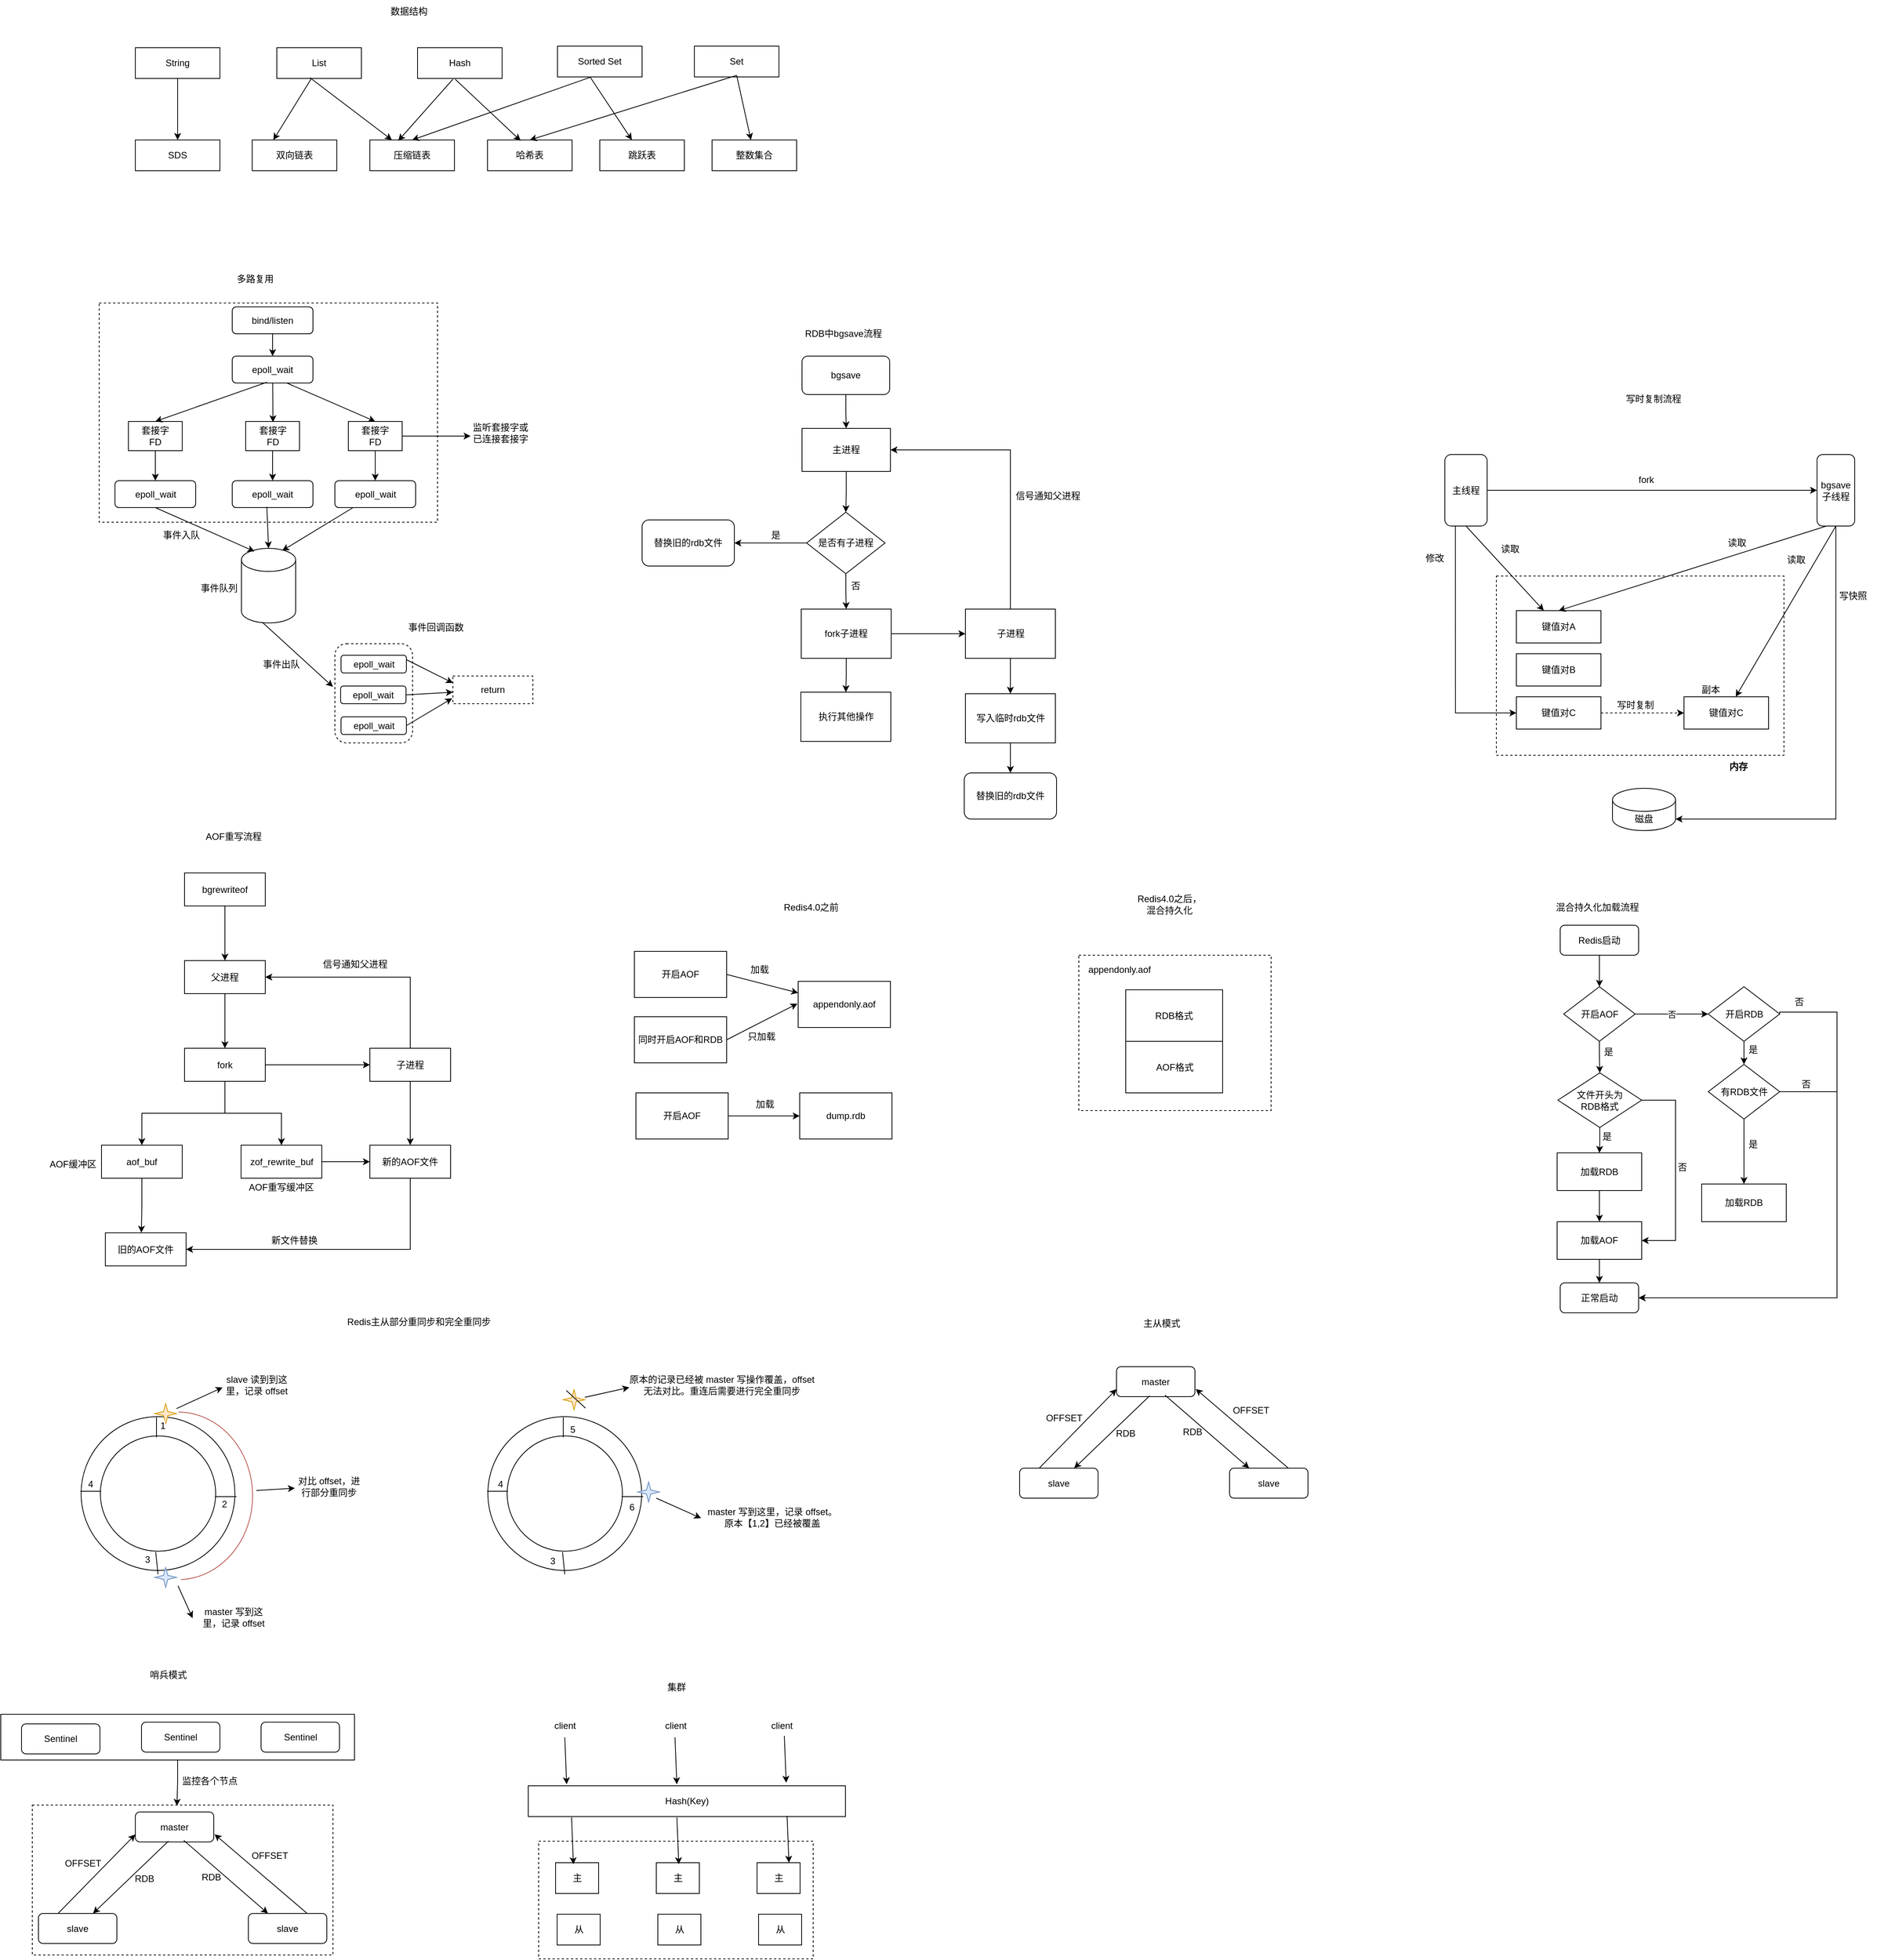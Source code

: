 <mxfile version="20.0.4" type="github">
  <diagram id="grCGv4p8HMgYhj-p3sTz" name="第 1 页">
    <mxGraphModel dx="1038" dy="556" grid="0" gridSize="10" guides="1" tooltips="1" connect="1" arrows="1" fold="1" page="1" pageScale="1" pageWidth="3300" pageHeight="4681" math="0" shadow="0">
      <root>
        <mxCell id="0" />
        <mxCell id="1" parent="0" />
        <mxCell id="jHE0FJWJ880_i3MxflBw-75" value="" style="rounded=0;whiteSpace=wrap;html=1;labelBackgroundColor=#FFFFFF;fontColor=#000000;dashed=1;" parent="1" vertex="1">
          <mxGeometry x="115" y="2437" width="391" height="195" as="geometry" />
        </mxCell>
        <mxCell id="jHE0FJWJ880_i3MxflBw-76" style="edgeStyle=orthogonalEdgeStyle;rounded=0;orthogonalLoop=1;jettySize=auto;html=1;exitX=0.5;exitY=1;exitDx=0;exitDy=0;entryX=0.481;entryY=0.005;entryDx=0;entryDy=0;entryPerimeter=0;fontColor=#000000;" parent="1" source="jHE0FJWJ880_i3MxflBw-74" target="jHE0FJWJ880_i3MxflBw-75" edge="1">
          <mxGeometry relative="1" as="geometry" />
        </mxCell>
        <mxCell id="jHE0FJWJ880_i3MxflBw-74" value="" style="rounded=0;whiteSpace=wrap;html=1;labelBackgroundColor=#FFFFFF;fontColor=#000000;" parent="1" vertex="1">
          <mxGeometry x="74" y="2319" width="460" height="59.5" as="geometry" />
        </mxCell>
        <mxCell id="YoqoyMoTRo79KlL0MlWP-41" value="" style="rounded=0;whiteSpace=wrap;html=1;dashed=1;" parent="1" vertex="1">
          <mxGeometry x="1476" y="1332" width="250" height="202" as="geometry" />
        </mxCell>
        <mxCell id="e77hAaYao5_kNf_C5-a_-31" value="" style="rounded=0;whiteSpace=wrap;html=1;dashed=1;" parent="1" vertex="1">
          <mxGeometry x="2019" y="839" width="374" height="233" as="geometry" />
        </mxCell>
        <mxCell id="kx_1KyyJeE4FJRKxf5E7-43" value="" style="rounded=0;whiteSpace=wrap;html=1;dashed=1;" parent="1" vertex="1">
          <mxGeometry x="202" y="484" width="440" height="285" as="geometry" />
        </mxCell>
        <mxCell id="kx_1KyyJeE4FJRKxf5E7-15" style="edgeStyle=orthogonalEdgeStyle;rounded=0;orthogonalLoop=1;jettySize=auto;html=1;exitX=0.5;exitY=1;exitDx=0;exitDy=0;" parent="1" source="kx_1KyyJeE4FJRKxf5E7-1" target="kx_1KyyJeE4FJRKxf5E7-10" edge="1">
          <mxGeometry relative="1" as="geometry" />
        </mxCell>
        <mxCell id="kx_1KyyJeE4FJRKxf5E7-1" value="String" style="rounded=0;whiteSpace=wrap;html=1;" parent="1" vertex="1">
          <mxGeometry x="249" y="152" width="110" height="40" as="geometry" />
        </mxCell>
        <mxCell id="kx_1KyyJeE4FJRKxf5E7-6" value="List" style="rounded=0;whiteSpace=wrap;html=1;" parent="1" vertex="1">
          <mxGeometry x="433" y="152" width="110" height="40" as="geometry" />
        </mxCell>
        <mxCell id="kx_1KyyJeE4FJRKxf5E7-7" value="Hash" style="rounded=0;whiteSpace=wrap;html=1;" parent="1" vertex="1">
          <mxGeometry x="616" y="152" width="110" height="40" as="geometry" />
        </mxCell>
        <mxCell id="kx_1KyyJeE4FJRKxf5E7-8" value="Sorted Set" style="rounded=0;whiteSpace=wrap;html=1;" parent="1" vertex="1">
          <mxGeometry x="798" y="150" width="110" height="40" as="geometry" />
        </mxCell>
        <mxCell id="kx_1KyyJeE4FJRKxf5E7-9" value="Set" style="rounded=0;whiteSpace=wrap;html=1;" parent="1" vertex="1">
          <mxGeometry x="976" y="150" width="110" height="40" as="geometry" />
        </mxCell>
        <mxCell id="kx_1KyyJeE4FJRKxf5E7-10" value="SDS" style="rounded=0;whiteSpace=wrap;html=1;" parent="1" vertex="1">
          <mxGeometry x="249" y="272" width="110" height="40" as="geometry" />
        </mxCell>
        <mxCell id="kx_1KyyJeE4FJRKxf5E7-11" value="双向链表" style="rounded=0;whiteSpace=wrap;html=1;" parent="1" vertex="1">
          <mxGeometry x="401" y="272" width="110" height="40" as="geometry" />
        </mxCell>
        <mxCell id="kx_1KyyJeE4FJRKxf5E7-12" value="压缩链表" style="rounded=0;whiteSpace=wrap;html=1;" parent="1" vertex="1">
          <mxGeometry x="554" y="272" width="110" height="40" as="geometry" />
        </mxCell>
        <mxCell id="kx_1KyyJeE4FJRKxf5E7-13" value="哈希表" style="rounded=0;whiteSpace=wrap;html=1;" parent="1" vertex="1">
          <mxGeometry x="707" y="272" width="110" height="40" as="geometry" />
        </mxCell>
        <mxCell id="kx_1KyyJeE4FJRKxf5E7-14" value="跳跃表" style="rounded=0;whiteSpace=wrap;html=1;" parent="1" vertex="1">
          <mxGeometry x="853" y="272" width="110" height="40" as="geometry" />
        </mxCell>
        <mxCell id="kx_1KyyJeE4FJRKxf5E7-16" value="整数集合" style="rounded=0;whiteSpace=wrap;html=1;" parent="1" vertex="1">
          <mxGeometry x="999" y="272" width="110" height="40" as="geometry" />
        </mxCell>
        <mxCell id="kx_1KyyJeE4FJRKxf5E7-18" value="" style="endArrow=classic;html=1;rounded=0;exitX=0.409;exitY=1;exitDx=0;exitDy=0;exitPerimeter=0;entryX=0.25;entryY=0;entryDx=0;entryDy=0;" parent="1" source="kx_1KyyJeE4FJRKxf5E7-6" target="kx_1KyyJeE4FJRKxf5E7-11" edge="1">
          <mxGeometry width="50" height="50" relative="1" as="geometry">
            <mxPoint x="695" y="420" as="sourcePoint" />
            <mxPoint x="745" y="370" as="targetPoint" />
          </mxGeometry>
        </mxCell>
        <mxCell id="kx_1KyyJeE4FJRKxf5E7-19" value="" style="endArrow=classic;html=1;rounded=0;" parent="1" target="kx_1KyyJeE4FJRKxf5E7-12" edge="1">
          <mxGeometry width="50" height="50" relative="1" as="geometry">
            <mxPoint x="476" y="191" as="sourcePoint" />
            <mxPoint x="438.5" y="282" as="targetPoint" />
          </mxGeometry>
        </mxCell>
        <mxCell id="kx_1KyyJeE4FJRKxf5E7-20" value="" style="endArrow=classic;html=1;rounded=0;exitX=0.418;exitY=1.025;exitDx=0;exitDy=0;exitPerimeter=0;entryX=0.336;entryY=0.025;entryDx=0;entryDy=0;entryPerimeter=0;" parent="1" source="kx_1KyyJeE4FJRKxf5E7-7" target="kx_1KyyJeE4FJRKxf5E7-12" edge="1">
          <mxGeometry width="50" height="50" relative="1" as="geometry">
            <mxPoint x="486" y="201" as="sourcePoint" />
            <mxPoint x="596" y="271" as="targetPoint" />
          </mxGeometry>
        </mxCell>
        <mxCell id="kx_1KyyJeE4FJRKxf5E7-21" value="" style="endArrow=classic;html=1;rounded=0;exitX=0.445;exitY=1.025;exitDx=0;exitDy=0;exitPerimeter=0;entryX=0.391;entryY=0.025;entryDx=0;entryDy=0;entryPerimeter=0;" parent="1" source="kx_1KyyJeE4FJRKxf5E7-7" target="kx_1KyyJeE4FJRKxf5E7-13" edge="1">
          <mxGeometry width="50" height="50" relative="1" as="geometry">
            <mxPoint x="496" y="211" as="sourcePoint" />
            <mxPoint x="747" y="270" as="targetPoint" />
          </mxGeometry>
        </mxCell>
        <mxCell id="kx_1KyyJeE4FJRKxf5E7-22" value="" style="endArrow=classic;html=1;rounded=0;exitX=0.4;exitY=1;exitDx=0;exitDy=0;exitPerimeter=0;entryX=0.5;entryY=0;entryDx=0;entryDy=0;" parent="1" source="kx_1KyyJeE4FJRKxf5E7-8" target="kx_1KyyJeE4FJRKxf5E7-12" edge="1">
          <mxGeometry width="50" height="50" relative="1" as="geometry">
            <mxPoint x="506" y="221" as="sourcePoint" />
            <mxPoint x="612.663" y="302" as="targetPoint" />
          </mxGeometry>
        </mxCell>
        <mxCell id="kx_1KyyJeE4FJRKxf5E7-23" value="" style="endArrow=classic;html=1;rounded=0;" parent="1" target="kx_1KyyJeE4FJRKxf5E7-14" edge="1">
          <mxGeometry width="50" height="50" relative="1" as="geometry">
            <mxPoint x="841" y="191" as="sourcePoint" />
            <mxPoint x="622.663" y="312" as="targetPoint" />
          </mxGeometry>
        </mxCell>
        <mxCell id="kx_1KyyJeE4FJRKxf5E7-24" value="" style="endArrow=classic;html=1;rounded=0;entryX=0.5;entryY=0;entryDx=0;entryDy=0;" parent="1" target="kx_1KyyJeE4FJRKxf5E7-13" edge="1">
          <mxGeometry width="50" height="50" relative="1" as="geometry">
            <mxPoint x="1031" y="188" as="sourcePoint" />
            <mxPoint x="632.663" y="322" as="targetPoint" />
          </mxGeometry>
        </mxCell>
        <mxCell id="kx_1KyyJeE4FJRKxf5E7-25" value="" style="endArrow=classic;html=1;rounded=0;" parent="1" target="kx_1KyyJeE4FJRKxf5E7-16" edge="1">
          <mxGeometry width="50" height="50" relative="1" as="geometry">
            <mxPoint x="1031" y="188" as="sourcePoint" />
            <mxPoint x="642.663" y="332" as="targetPoint" />
          </mxGeometry>
        </mxCell>
        <mxCell id="kx_1KyyJeE4FJRKxf5E7-61" style="edgeStyle=orthogonalEdgeStyle;rounded=0;orthogonalLoop=1;jettySize=auto;html=1;exitX=0.5;exitY=1;exitDx=0;exitDy=0;entryX=0.5;entryY=0;entryDx=0;entryDy=0;" parent="1" source="kx_1KyyJeE4FJRKxf5E7-27" target="kx_1KyyJeE4FJRKxf5E7-28" edge="1">
          <mxGeometry relative="1" as="geometry" />
        </mxCell>
        <mxCell id="kx_1KyyJeE4FJRKxf5E7-27" value="bind/listen" style="rounded=1;whiteSpace=wrap;html=1;" parent="1" vertex="1">
          <mxGeometry x="375" y="489" width="105" height="35" as="geometry" />
        </mxCell>
        <mxCell id="kx_1KyyJeE4FJRKxf5E7-28" value="epoll_wait" style="rounded=1;whiteSpace=wrap;html=1;" parent="1" vertex="1">
          <mxGeometry x="375" y="553" width="105" height="35" as="geometry" />
        </mxCell>
        <mxCell id="kx_1KyyJeE4FJRKxf5E7-54" style="edgeStyle=orthogonalEdgeStyle;rounded=0;orthogonalLoop=1;jettySize=auto;html=1;exitX=0.5;exitY=1;exitDx=0;exitDy=0;" parent="1" source="kx_1KyyJeE4FJRKxf5E7-29" target="kx_1KyyJeE4FJRKxf5E7-32" edge="1">
          <mxGeometry relative="1" as="geometry" />
        </mxCell>
        <mxCell id="kx_1KyyJeE4FJRKxf5E7-29" value="套接字&lt;br&gt;FD" style="rounded=0;whiteSpace=wrap;html=1;" parent="1" vertex="1">
          <mxGeometry x="240" y="638" width="70" height="38" as="geometry" />
        </mxCell>
        <mxCell id="kx_1KyyJeE4FJRKxf5E7-55" style="edgeStyle=orthogonalEdgeStyle;rounded=0;orthogonalLoop=1;jettySize=auto;html=1;exitX=0.5;exitY=1;exitDx=0;exitDy=0;entryX=0.5;entryY=0;entryDx=0;entryDy=0;" parent="1" source="kx_1KyyJeE4FJRKxf5E7-30" target="kx_1KyyJeE4FJRKxf5E7-33" edge="1">
          <mxGeometry relative="1" as="geometry" />
        </mxCell>
        <mxCell id="kx_1KyyJeE4FJRKxf5E7-30" value="套接字&lt;br&gt;FD" style="rounded=0;whiteSpace=wrap;html=1;" parent="1" vertex="1">
          <mxGeometry x="392.5" y="638" width="70" height="38" as="geometry" />
        </mxCell>
        <mxCell id="kx_1KyyJeE4FJRKxf5E7-56" style="edgeStyle=orthogonalEdgeStyle;rounded=0;orthogonalLoop=1;jettySize=auto;html=1;exitX=0.5;exitY=1;exitDx=0;exitDy=0;entryX=0.5;entryY=0;entryDx=0;entryDy=0;" parent="1" source="kx_1KyyJeE4FJRKxf5E7-31" target="kx_1KyyJeE4FJRKxf5E7-34" edge="1">
          <mxGeometry relative="1" as="geometry" />
        </mxCell>
        <mxCell id="kx_1KyyJeE4FJRKxf5E7-67" style="edgeStyle=orthogonalEdgeStyle;rounded=0;orthogonalLoop=1;jettySize=auto;html=1;exitX=1;exitY=0.5;exitDx=0;exitDy=0;" parent="1" source="kx_1KyyJeE4FJRKxf5E7-31" edge="1">
          <mxGeometry relative="1" as="geometry">
            <mxPoint x="685" y="657" as="targetPoint" />
          </mxGeometry>
        </mxCell>
        <mxCell id="kx_1KyyJeE4FJRKxf5E7-31" value="套接字&lt;br&gt;FD" style="rounded=0;whiteSpace=wrap;html=1;" parent="1" vertex="1">
          <mxGeometry x="526" y="638" width="70" height="38" as="geometry" />
        </mxCell>
        <mxCell id="kx_1KyyJeE4FJRKxf5E7-32" value="epoll_wait" style="rounded=1;whiteSpace=wrap;html=1;" parent="1" vertex="1">
          <mxGeometry x="222.5" y="715" width="105" height="35" as="geometry" />
        </mxCell>
        <mxCell id="kx_1KyyJeE4FJRKxf5E7-33" value="epoll_wait" style="rounded=1;whiteSpace=wrap;html=1;" parent="1" vertex="1">
          <mxGeometry x="375" y="715" width="105" height="35" as="geometry" />
        </mxCell>
        <mxCell id="kx_1KyyJeE4FJRKxf5E7-34" value="epoll_wait" style="rounded=1;whiteSpace=wrap;html=1;" parent="1" vertex="1">
          <mxGeometry x="508.5" y="715" width="105" height="35" as="geometry" />
        </mxCell>
        <mxCell id="kx_1KyyJeE4FJRKxf5E7-36" value="" style="shape=cylinder3;whiteSpace=wrap;html=1;boundedLbl=1;backgroundOutline=1;size=15;" parent="1" vertex="1">
          <mxGeometry x="387" y="803" width="70.5" height="97" as="geometry" />
        </mxCell>
        <mxCell id="kx_1KyyJeE4FJRKxf5E7-39" value="" style="rounded=1;whiteSpace=wrap;html=1;dashed=1;" parent="1" vertex="1">
          <mxGeometry x="508.5" y="927" width="101" height="129" as="geometry" />
        </mxCell>
        <mxCell id="kx_1KyyJeE4FJRKxf5E7-40" value="epoll_wait" style="rounded=1;whiteSpace=wrap;html=1;" parent="1" vertex="1">
          <mxGeometry x="516.5" y="942" width="85" height="23" as="geometry" />
        </mxCell>
        <mxCell id="kx_1KyyJeE4FJRKxf5E7-41" value="epoll_wait" style="rounded=1;whiteSpace=wrap;html=1;" parent="1" vertex="1">
          <mxGeometry x="516" y="982" width="85" height="23" as="geometry" />
        </mxCell>
        <mxCell id="kx_1KyyJeE4FJRKxf5E7-42" value="epoll_wait" style="rounded=1;whiteSpace=wrap;html=1;" parent="1" vertex="1">
          <mxGeometry x="516.5" y="1022" width="85" height="23" as="geometry" />
        </mxCell>
        <mxCell id="kx_1KyyJeE4FJRKxf5E7-44" value="return" style="rounded=0;whiteSpace=wrap;html=1;dashed=1;" parent="1" vertex="1">
          <mxGeometry x="662" y="969" width="104" height="36" as="geometry" />
        </mxCell>
        <mxCell id="kx_1KyyJeE4FJRKxf5E7-46" value="" style="endArrow=classic;html=1;rounded=0;exitX=1;exitY=0.25;exitDx=0;exitDy=0;entryX=0;entryY=0.25;entryDx=0;entryDy=0;" parent="1" source="kx_1KyyJeE4FJRKxf5E7-40" target="kx_1KyyJeE4FJRKxf5E7-44" edge="1">
          <mxGeometry width="50" height="50" relative="1" as="geometry">
            <mxPoint x="858" y="885" as="sourcePoint" />
            <mxPoint x="908" y="835" as="targetPoint" />
          </mxGeometry>
        </mxCell>
        <mxCell id="kx_1KyyJeE4FJRKxf5E7-47" value="" style="endArrow=classic;html=1;rounded=0;exitX=1;exitY=0.5;exitDx=0;exitDy=0;" parent="1" source="kx_1KyyJeE4FJRKxf5E7-41" edge="1">
          <mxGeometry width="50" height="50" relative="1" as="geometry">
            <mxPoint x="611.5" y="957.75" as="sourcePoint" />
            <mxPoint x="662" y="990" as="targetPoint" />
          </mxGeometry>
        </mxCell>
        <mxCell id="kx_1KyyJeE4FJRKxf5E7-48" value="" style="endArrow=classic;html=1;rounded=0;exitX=1;exitY=0.5;exitDx=0;exitDy=0;" parent="1" source="kx_1KyyJeE4FJRKxf5E7-42" edge="1">
          <mxGeometry width="50" height="50" relative="1" as="geometry">
            <mxPoint x="621.5" y="967.75" as="sourcePoint" />
            <mxPoint x="661" y="998" as="targetPoint" />
          </mxGeometry>
        </mxCell>
        <mxCell id="kx_1KyyJeE4FJRKxf5E7-49" value="" style="endArrow=classic;html=1;rounded=0;exitX=0.383;exitY=0.99;exitDx=0;exitDy=0;exitPerimeter=0;" parent="1" source="kx_1KyyJeE4FJRKxf5E7-36" edge="1">
          <mxGeometry width="50" height="50" relative="1" as="geometry">
            <mxPoint x="631.5" y="977.75" as="sourcePoint" />
            <mxPoint x="506" y="983" as="targetPoint" />
          </mxGeometry>
        </mxCell>
        <mxCell id="kx_1KyyJeE4FJRKxf5E7-50" value="" style="endArrow=classic;html=1;rounded=0;exitX=0.5;exitY=1;exitDx=0;exitDy=0;entryX=0.241;entryY=0.041;entryDx=0;entryDy=0;entryPerimeter=0;" parent="1" source="kx_1KyyJeE4FJRKxf5E7-32" target="kx_1KyyJeE4FJRKxf5E7-36" edge="1">
          <mxGeometry width="50" height="50" relative="1" as="geometry">
            <mxPoint x="641.5" y="987.75" as="sourcePoint" />
            <mxPoint x="702" y="1018" as="targetPoint" />
          </mxGeometry>
        </mxCell>
        <mxCell id="kx_1KyyJeE4FJRKxf5E7-51" value="" style="endArrow=classic;html=1;rounded=0;exitX=0.429;exitY=0.971;exitDx=0;exitDy=0;exitPerimeter=0;entryX=0.5;entryY=0;entryDx=0;entryDy=0;entryPerimeter=0;" parent="1" source="kx_1KyyJeE4FJRKxf5E7-33" target="kx_1KyyJeE4FJRKxf5E7-36" edge="1">
          <mxGeometry width="50" height="50" relative="1" as="geometry">
            <mxPoint x="285" y="760" as="sourcePoint" />
            <mxPoint x="424" y="801" as="targetPoint" />
          </mxGeometry>
        </mxCell>
        <mxCell id="kx_1KyyJeE4FJRKxf5E7-52" value="" style="endArrow=classic;html=1;rounded=0;entryX=0.752;entryY=0.031;entryDx=0;entryDy=0;entryPerimeter=0;" parent="1" source="kx_1KyyJeE4FJRKxf5E7-34" target="kx_1KyyJeE4FJRKxf5E7-36" edge="1">
          <mxGeometry width="50" height="50" relative="1" as="geometry">
            <mxPoint x="295" y="770" as="sourcePoint" />
            <mxPoint x="423.991" y="826.977" as="targetPoint" />
          </mxGeometry>
        </mxCell>
        <mxCell id="kx_1KyyJeE4FJRKxf5E7-58" value="" style="endArrow=classic;html=1;rounded=0;" parent="1" source="kx_1KyyJeE4FJRKxf5E7-28" edge="1">
          <mxGeometry width="50" height="50" relative="1" as="geometry">
            <mxPoint x="430.045" y="758.985" as="sourcePoint" />
            <mxPoint x="428" y="639" as="targetPoint" />
          </mxGeometry>
        </mxCell>
        <mxCell id="kx_1KyyJeE4FJRKxf5E7-59" value="" style="endArrow=classic;html=1;rounded=0;exitX=0.429;exitY=0.971;exitDx=0;exitDy=0;exitPerimeter=0;entryX=0.5;entryY=0;entryDx=0;entryDy=0;" parent="1" source="kx_1KyyJeE4FJRKxf5E7-28" target="kx_1KyyJeE4FJRKxf5E7-29" edge="1">
          <mxGeometry width="50" height="50" relative="1" as="geometry">
            <mxPoint x="437.628" y="598" as="sourcePoint" />
            <mxPoint x="438" y="649" as="targetPoint" />
          </mxGeometry>
        </mxCell>
        <mxCell id="kx_1KyyJeE4FJRKxf5E7-60" value="" style="endArrow=classic;html=1;rounded=0;exitX=0.676;exitY=1;exitDx=0;exitDy=0;exitPerimeter=0;entryX=0.5;entryY=0;entryDx=0;entryDy=0;" parent="1" source="kx_1KyyJeE4FJRKxf5E7-28" target="kx_1KyyJeE4FJRKxf5E7-31" edge="1">
          <mxGeometry width="50" height="50" relative="1" as="geometry">
            <mxPoint x="447.628" y="608" as="sourcePoint" />
            <mxPoint x="448" y="659" as="targetPoint" />
          </mxGeometry>
        </mxCell>
        <mxCell id="kx_1KyyJeE4FJRKxf5E7-63" value="事件队列" style="text;html=1;strokeColor=none;fillColor=none;align=center;verticalAlign=middle;whiteSpace=wrap;rounded=0;dashed=1;" parent="1" vertex="1">
          <mxGeometry x="327.5" y="840" width="60" height="30" as="geometry" />
        </mxCell>
        <mxCell id="kx_1KyyJeE4FJRKxf5E7-64" value="事件入队" style="text;html=1;strokeColor=none;fillColor=none;align=center;verticalAlign=middle;whiteSpace=wrap;rounded=0;dashed=1;" parent="1" vertex="1">
          <mxGeometry x="279" y="771" width="60" height="30" as="geometry" />
        </mxCell>
        <mxCell id="kx_1KyyJeE4FJRKxf5E7-65" value="事件出队" style="text;html=1;strokeColor=none;fillColor=none;align=center;verticalAlign=middle;whiteSpace=wrap;rounded=0;dashed=1;" parent="1" vertex="1">
          <mxGeometry x="409" y="938.5" width="60" height="30" as="geometry" />
        </mxCell>
        <mxCell id="kx_1KyyJeE4FJRKxf5E7-66" value="事件回调函数" style="text;html=1;strokeColor=none;fillColor=none;align=center;verticalAlign=middle;whiteSpace=wrap;rounded=0;dashed=1;" parent="1" vertex="1">
          <mxGeometry x="601" y="891" width="78" height="30" as="geometry" />
        </mxCell>
        <mxCell id="kx_1KyyJeE4FJRKxf5E7-68" value="监听套接字或已连接套接字" style="text;html=1;strokeColor=none;fillColor=none;align=center;verticalAlign=middle;whiteSpace=wrap;rounded=0;dashed=1;" parent="1" vertex="1">
          <mxGeometry x="685" y="638" width="78" height="30" as="geometry" />
        </mxCell>
        <mxCell id="e77hAaYao5_kNf_C5-a_-11" style="edgeStyle=orthogonalEdgeStyle;rounded=0;orthogonalLoop=1;jettySize=auto;html=1;exitX=0.5;exitY=1;exitDx=0;exitDy=0;entryX=0.5;entryY=0;entryDx=0;entryDy=0;" parent="1" source="e77hAaYao5_kNf_C5-a_-1" target="e77hAaYao5_kNf_C5-a_-3" edge="1">
          <mxGeometry relative="1" as="geometry" />
        </mxCell>
        <mxCell id="e77hAaYao5_kNf_C5-a_-1" value="bgsave" style="rounded=1;whiteSpace=wrap;html=1;" parent="1" vertex="1">
          <mxGeometry x="1116" y="553" width="114" height="50" as="geometry" />
        </mxCell>
        <mxCell id="e77hAaYao5_kNf_C5-a_-12" style="edgeStyle=orthogonalEdgeStyle;rounded=0;orthogonalLoop=1;jettySize=auto;html=1;exitX=0.5;exitY=1;exitDx=0;exitDy=0;" parent="1" source="e77hAaYao5_kNf_C5-a_-3" target="e77hAaYao5_kNf_C5-a_-4" edge="1">
          <mxGeometry relative="1" as="geometry" />
        </mxCell>
        <mxCell id="e77hAaYao5_kNf_C5-a_-3" value="主进程" style="rounded=0;whiteSpace=wrap;html=1;" parent="1" vertex="1">
          <mxGeometry x="1116" y="647" width="115" height="56" as="geometry" />
        </mxCell>
        <mxCell id="e77hAaYao5_kNf_C5-a_-13" style="edgeStyle=orthogonalEdgeStyle;rounded=0;orthogonalLoop=1;jettySize=auto;html=1;exitX=0.5;exitY=1;exitDx=0;exitDy=0;" parent="1" source="e77hAaYao5_kNf_C5-a_-4" target="e77hAaYao5_kNf_C5-a_-5" edge="1">
          <mxGeometry relative="1" as="geometry" />
        </mxCell>
        <mxCell id="e77hAaYao5_kNf_C5-a_-18" style="edgeStyle=orthogonalEdgeStyle;rounded=0;orthogonalLoop=1;jettySize=auto;html=1;exitX=0;exitY=0.5;exitDx=0;exitDy=0;" parent="1" source="e77hAaYao5_kNf_C5-a_-4" target="e77hAaYao5_kNf_C5-a_-10" edge="1">
          <mxGeometry relative="1" as="geometry" />
        </mxCell>
        <mxCell id="e77hAaYao5_kNf_C5-a_-4" value="是否有子进程" style="rhombus;whiteSpace=wrap;html=1;" parent="1" vertex="1">
          <mxGeometry x="1122" y="756" width="102" height="80" as="geometry" />
        </mxCell>
        <mxCell id="e77hAaYao5_kNf_C5-a_-14" style="edgeStyle=orthogonalEdgeStyle;rounded=0;orthogonalLoop=1;jettySize=auto;html=1;entryX=0.5;entryY=0;entryDx=0;entryDy=0;" parent="1" source="e77hAaYao5_kNf_C5-a_-5" target="e77hAaYao5_kNf_C5-a_-6" edge="1">
          <mxGeometry relative="1" as="geometry" />
        </mxCell>
        <mxCell id="e77hAaYao5_kNf_C5-a_-16" style="edgeStyle=orthogonalEdgeStyle;rounded=0;orthogonalLoop=1;jettySize=auto;html=1;exitX=1;exitY=0.5;exitDx=0;exitDy=0;entryX=0;entryY=0.5;entryDx=0;entryDy=0;" parent="1" source="e77hAaYao5_kNf_C5-a_-5" target="e77hAaYao5_kNf_C5-a_-7" edge="1">
          <mxGeometry relative="1" as="geometry" />
        </mxCell>
        <mxCell id="e77hAaYao5_kNf_C5-a_-5" value="fork子进程" style="rounded=0;whiteSpace=wrap;html=1;" parent="1" vertex="1">
          <mxGeometry x="1115" y="882" width="117" height="64" as="geometry" />
        </mxCell>
        <mxCell id="e77hAaYao5_kNf_C5-a_-6" value="执行其他操作" style="rounded=0;whiteSpace=wrap;html=1;" parent="1" vertex="1">
          <mxGeometry x="1114.5" y="990" width="117" height="64" as="geometry" />
        </mxCell>
        <mxCell id="e77hAaYao5_kNf_C5-a_-17" style="edgeStyle=orthogonalEdgeStyle;rounded=0;orthogonalLoop=1;jettySize=auto;html=1;exitX=0.5;exitY=0;exitDx=0;exitDy=0;entryX=1;entryY=0.5;entryDx=0;entryDy=0;" parent="1" source="e77hAaYao5_kNf_C5-a_-7" target="e77hAaYao5_kNf_C5-a_-3" edge="1">
          <mxGeometry relative="1" as="geometry" />
        </mxCell>
        <mxCell id="e77hAaYao5_kNf_C5-a_-19" style="edgeStyle=orthogonalEdgeStyle;rounded=0;orthogonalLoop=1;jettySize=auto;html=1;exitX=0.5;exitY=1;exitDx=0;exitDy=0;entryX=0.5;entryY=0;entryDx=0;entryDy=0;" parent="1" source="e77hAaYao5_kNf_C5-a_-7" target="e77hAaYao5_kNf_C5-a_-8" edge="1">
          <mxGeometry relative="1" as="geometry" />
        </mxCell>
        <mxCell id="e77hAaYao5_kNf_C5-a_-7" value="子进程" style="rounded=0;whiteSpace=wrap;html=1;" parent="1" vertex="1">
          <mxGeometry x="1328.5" y="882" width="117" height="64" as="geometry" />
        </mxCell>
        <mxCell id="e77hAaYao5_kNf_C5-a_-20" style="edgeStyle=orthogonalEdgeStyle;rounded=0;orthogonalLoop=1;jettySize=auto;html=1;exitX=0.5;exitY=1;exitDx=0;exitDy=0;entryX=0.5;entryY=0;entryDx=0;entryDy=0;" parent="1" source="e77hAaYao5_kNf_C5-a_-8" target="e77hAaYao5_kNf_C5-a_-9" edge="1">
          <mxGeometry relative="1" as="geometry" />
        </mxCell>
        <mxCell id="e77hAaYao5_kNf_C5-a_-8" value="写入临时rdb文件" style="rounded=0;whiteSpace=wrap;html=1;" parent="1" vertex="1">
          <mxGeometry x="1328.5" y="992" width="117" height="64" as="geometry" />
        </mxCell>
        <mxCell id="e77hAaYao5_kNf_C5-a_-9" value="替换旧的rdb文件" style="rounded=1;whiteSpace=wrap;html=1;" parent="1" vertex="1">
          <mxGeometry x="1327" y="1095" width="120" height="60" as="geometry" />
        </mxCell>
        <mxCell id="e77hAaYao5_kNf_C5-a_-10" value="替换旧的rdb文件" style="rounded=1;whiteSpace=wrap;html=1;" parent="1" vertex="1">
          <mxGeometry x="908" y="766" width="120" height="60" as="geometry" />
        </mxCell>
        <mxCell id="e77hAaYao5_kNf_C5-a_-21" value="信号通知父进程" style="text;html=1;strokeColor=none;fillColor=none;align=center;verticalAlign=middle;whiteSpace=wrap;rounded=0;" parent="1" vertex="1">
          <mxGeometry x="1382" y="720" width="108" height="30" as="geometry" />
        </mxCell>
        <mxCell id="e77hAaYao5_kNf_C5-a_-22" value="是" style="text;html=1;strokeColor=none;fillColor=none;align=center;verticalAlign=middle;whiteSpace=wrap;rounded=0;" parent="1" vertex="1">
          <mxGeometry x="1065" y="776.5" width="34" height="19" as="geometry" />
        </mxCell>
        <mxCell id="e77hAaYao5_kNf_C5-a_-23" value="否" style="text;html=1;strokeColor=none;fillColor=none;align=center;verticalAlign=middle;whiteSpace=wrap;rounded=0;" parent="1" vertex="1">
          <mxGeometry x="1166" y="838.75" width="40" height="25.5" as="geometry" />
        </mxCell>
        <mxCell id="e77hAaYao5_kNf_C5-a_-24" value="数据结构" style="text;html=1;strokeColor=none;fillColor=none;align=center;verticalAlign=middle;whiteSpace=wrap;rounded=0;" parent="1" vertex="1">
          <mxGeometry x="575" y="90" width="60" height="30" as="geometry" />
        </mxCell>
        <mxCell id="e77hAaYao5_kNf_C5-a_-25" value="多路复用" style="text;html=1;strokeColor=none;fillColor=none;align=center;verticalAlign=middle;whiteSpace=wrap;rounded=0;" parent="1" vertex="1">
          <mxGeometry x="375" y="438" width="60" height="30" as="geometry" />
        </mxCell>
        <mxCell id="e77hAaYao5_kNf_C5-a_-26" value="RDB中bgsave流程" style="text;html=1;strokeColor=none;fillColor=none;align=center;verticalAlign=middle;whiteSpace=wrap;rounded=0;" parent="1" vertex="1">
          <mxGeometry x="1104" y="509" width="131.5" height="30" as="geometry" />
        </mxCell>
        <mxCell id="e77hAaYao5_kNf_C5-a_-30" style="edgeStyle=orthogonalEdgeStyle;rounded=0;orthogonalLoop=1;jettySize=auto;html=1;exitX=1;exitY=0.5;exitDx=0;exitDy=0;entryX=0;entryY=0.5;entryDx=0;entryDy=0;" parent="1" source="e77hAaYao5_kNf_C5-a_-27" target="e77hAaYao5_kNf_C5-a_-29" edge="1">
          <mxGeometry relative="1" as="geometry" />
        </mxCell>
        <mxCell id="e77hAaYao5_kNf_C5-a_-46" style="edgeStyle=orthogonalEdgeStyle;rounded=0;orthogonalLoop=1;jettySize=auto;html=1;exitX=0.25;exitY=1;exitDx=0;exitDy=0;entryX=0;entryY=0.5;entryDx=0;entryDy=0;" parent="1" source="e77hAaYao5_kNf_C5-a_-27" target="e77hAaYao5_kNf_C5-a_-34" edge="1">
          <mxGeometry relative="1" as="geometry" />
        </mxCell>
        <mxCell id="e77hAaYao5_kNf_C5-a_-27" value="主线程" style="rounded=1;whiteSpace=wrap;html=1;" parent="1" vertex="1">
          <mxGeometry x="1952" y="681" width="55" height="93" as="geometry" />
        </mxCell>
        <mxCell id="e77hAaYao5_kNf_C5-a_-49" style="edgeStyle=orthogonalEdgeStyle;rounded=0;orthogonalLoop=1;jettySize=auto;html=1;exitX=0.5;exitY=1;exitDx=0;exitDy=0;entryX=1;entryY=1;entryDx=0;entryDy=-15;entryPerimeter=0;" parent="1" source="e77hAaYao5_kNf_C5-a_-29" target="e77hAaYao5_kNf_C5-a_-36" edge="1">
          <mxGeometry relative="1" as="geometry" />
        </mxCell>
        <mxCell id="e77hAaYao5_kNf_C5-a_-29" value="bgsave子线程" style="rounded=1;whiteSpace=wrap;html=1;" parent="1" vertex="1">
          <mxGeometry x="2436" y="681" width="49" height="93" as="geometry" />
        </mxCell>
        <mxCell id="e77hAaYao5_kNf_C5-a_-32" value="键值对A" style="rounded=0;whiteSpace=wrap;html=1;" parent="1" vertex="1">
          <mxGeometry x="2045" y="884" width="110" height="42" as="geometry" />
        </mxCell>
        <mxCell id="e77hAaYao5_kNf_C5-a_-33" value="键值对B" style="rounded=0;whiteSpace=wrap;html=1;" parent="1" vertex="1">
          <mxGeometry x="2045" y="940" width="110" height="42" as="geometry" />
        </mxCell>
        <mxCell id="e77hAaYao5_kNf_C5-a_-51" style="edgeStyle=orthogonalEdgeStyle;rounded=0;orthogonalLoop=1;jettySize=auto;html=1;exitX=1;exitY=0.5;exitDx=0;exitDy=0;entryX=0;entryY=0.5;entryDx=0;entryDy=0;dashed=1;" parent="1" source="e77hAaYao5_kNf_C5-a_-34" target="e77hAaYao5_kNf_C5-a_-35" edge="1">
          <mxGeometry relative="1" as="geometry" />
        </mxCell>
        <mxCell id="e77hAaYao5_kNf_C5-a_-34" value="键值对C" style="rounded=0;whiteSpace=wrap;html=1;" parent="1" vertex="1">
          <mxGeometry x="2045" y="996" width="110" height="42" as="geometry" />
        </mxCell>
        <mxCell id="e77hAaYao5_kNf_C5-a_-35" value="键值对C" style="rounded=0;whiteSpace=wrap;html=1;" parent="1" vertex="1">
          <mxGeometry x="2263" y="996" width="110" height="42" as="geometry" />
        </mxCell>
        <mxCell id="e77hAaYao5_kNf_C5-a_-36" value="磁盘" style="shape=cylinder3;whiteSpace=wrap;html=1;boundedLbl=1;backgroundOutline=1;size=15;" parent="1" vertex="1">
          <mxGeometry x="2170" y="1115" width="82" height="55" as="geometry" />
        </mxCell>
        <mxCell id="e77hAaYao5_kNf_C5-a_-37" value="fork" style="text;html=1;strokeColor=none;fillColor=none;align=center;verticalAlign=middle;whiteSpace=wrap;rounded=0;" parent="1" vertex="1">
          <mxGeometry x="2184" y="699" width="60" height="30" as="geometry" />
        </mxCell>
        <mxCell id="e77hAaYao5_kNf_C5-a_-38" value="" style="endArrow=classic;html=1;rounded=0;exitX=0.5;exitY=1;exitDx=0;exitDy=0;" parent="1" source="e77hAaYao5_kNf_C5-a_-27" target="e77hAaYao5_kNf_C5-a_-32" edge="1">
          <mxGeometry width="50" height="50" relative="1" as="geometry">
            <mxPoint x="1838" y="882" as="sourcePoint" />
            <mxPoint x="1888" y="832" as="targetPoint" />
          </mxGeometry>
        </mxCell>
        <mxCell id="e77hAaYao5_kNf_C5-a_-40" value="" style="endArrow=classic;html=1;rounded=0;entryX=0.5;entryY=0;entryDx=0;entryDy=0;exitX=0.25;exitY=1;exitDx=0;exitDy=0;" parent="1" source="e77hAaYao5_kNf_C5-a_-29" target="e77hAaYao5_kNf_C5-a_-32" edge="1">
          <mxGeometry width="50" height="50" relative="1" as="geometry">
            <mxPoint x="1931" y="834" as="sourcePoint" />
            <mxPoint x="2090.683" y="894" as="targetPoint" />
            <Array as="points" />
          </mxGeometry>
        </mxCell>
        <mxCell id="e77hAaYao5_kNf_C5-a_-41" value="" style="endArrow=classic;html=1;rounded=0;exitX=0.5;exitY=1;exitDx=0;exitDy=0;" parent="1" source="e77hAaYao5_kNf_C5-a_-29" target="e77hAaYao5_kNf_C5-a_-35" edge="1">
          <mxGeometry width="50" height="50" relative="1" as="geometry">
            <mxPoint x="2458.25" y="784" as="sourcePoint" />
            <mxPoint x="2110" y="894" as="targetPoint" />
            <Array as="points" />
          </mxGeometry>
        </mxCell>
        <mxCell id="e77hAaYao5_kNf_C5-a_-42" value="读取" style="text;html=1;strokeColor=none;fillColor=none;align=center;verticalAlign=middle;whiteSpace=wrap;rounded=0;" parent="1" vertex="1">
          <mxGeometry x="2007" y="789" width="60" height="30" as="geometry" />
        </mxCell>
        <mxCell id="e77hAaYao5_kNf_C5-a_-43" value="读取" style="text;html=1;strokeColor=none;fillColor=none;align=center;verticalAlign=middle;whiteSpace=wrap;rounded=0;" parent="1" vertex="1">
          <mxGeometry x="2302" y="781" width="60" height="30" as="geometry" />
        </mxCell>
        <mxCell id="e77hAaYao5_kNf_C5-a_-44" value="读取" style="text;html=1;strokeColor=none;fillColor=none;align=center;verticalAlign=middle;whiteSpace=wrap;rounded=0;" parent="1" vertex="1">
          <mxGeometry x="2379" y="803" width="60" height="30" as="geometry" />
        </mxCell>
        <mxCell id="e77hAaYao5_kNf_C5-a_-47" value="修改" style="text;html=1;strokeColor=none;fillColor=none;align=center;verticalAlign=middle;whiteSpace=wrap;rounded=0;" parent="1" vertex="1">
          <mxGeometry x="1909" y="801" width="60" height="30" as="geometry" />
        </mxCell>
        <mxCell id="e77hAaYao5_kNf_C5-a_-48" value="写快照" style="text;html=1;strokeColor=none;fillColor=none;align=center;verticalAlign=middle;whiteSpace=wrap;rounded=0;" parent="1" vertex="1">
          <mxGeometry x="2453" y="850" width="60" height="30" as="geometry" />
        </mxCell>
        <mxCell id="e77hAaYao5_kNf_C5-a_-50" value="副本" style="text;html=1;strokeColor=none;fillColor=none;align=center;verticalAlign=middle;whiteSpace=wrap;rounded=0;" parent="1" vertex="1">
          <mxGeometry x="2268" y="972" width="60" height="30" as="geometry" />
        </mxCell>
        <mxCell id="e77hAaYao5_kNf_C5-a_-52" value="写时复制" style="text;html=1;strokeColor=none;fillColor=none;align=center;verticalAlign=middle;whiteSpace=wrap;rounded=0;" parent="1" vertex="1">
          <mxGeometry x="2170" y="992" width="60" height="30" as="geometry" />
        </mxCell>
        <mxCell id="YoqoyMoTRo79KlL0MlWP-1" value="写时复制流程" style="text;html=1;strokeColor=none;fillColor=none;align=center;verticalAlign=middle;whiteSpace=wrap;rounded=0;" parent="1" vertex="1">
          <mxGeometry x="2176" y="594" width="95" height="30" as="geometry" />
        </mxCell>
        <mxCell id="YoqoyMoTRo79KlL0MlWP-2" value="内存" style="text;html=1;strokeColor=none;fillColor=none;align=center;verticalAlign=middle;whiteSpace=wrap;rounded=0;fontStyle=1" parent="1" vertex="1">
          <mxGeometry x="2304" y="1072" width="60" height="30" as="geometry" />
        </mxCell>
        <mxCell id="YoqoyMoTRo79KlL0MlWP-3" value="AOF重写流程" style="text;html=1;strokeColor=none;fillColor=none;align=center;verticalAlign=middle;whiteSpace=wrap;rounded=0;" parent="1" vertex="1">
          <mxGeometry x="324" y="1163" width="106" height="30" as="geometry" />
        </mxCell>
        <mxCell id="YoqoyMoTRo79KlL0MlWP-12" style="edgeStyle=orthogonalEdgeStyle;rounded=0;orthogonalLoop=1;jettySize=auto;html=1;exitX=0.5;exitY=1;exitDx=0;exitDy=0;entryX=0.5;entryY=0;entryDx=0;entryDy=0;" parent="1" source="YoqoyMoTRo79KlL0MlWP-4" target="YoqoyMoTRo79KlL0MlWP-5" edge="1">
          <mxGeometry relative="1" as="geometry" />
        </mxCell>
        <mxCell id="YoqoyMoTRo79KlL0MlWP-4" value="bgrewriteof" style="rounded=0;whiteSpace=wrap;html=1;" parent="1" vertex="1">
          <mxGeometry x="313" y="1225" width="105" height="43" as="geometry" />
        </mxCell>
        <mxCell id="YoqoyMoTRo79KlL0MlWP-13" style="edgeStyle=orthogonalEdgeStyle;rounded=0;orthogonalLoop=1;jettySize=auto;html=1;exitX=0.5;exitY=1;exitDx=0;exitDy=0;entryX=0.5;entryY=0;entryDx=0;entryDy=0;" parent="1" source="YoqoyMoTRo79KlL0MlWP-5" target="YoqoyMoTRo79KlL0MlWP-6" edge="1">
          <mxGeometry relative="1" as="geometry" />
        </mxCell>
        <mxCell id="YoqoyMoTRo79KlL0MlWP-5" value="父进程" style="rounded=0;whiteSpace=wrap;html=1;" parent="1" vertex="1">
          <mxGeometry x="313" y="1339" width="105" height="43" as="geometry" />
        </mxCell>
        <mxCell id="YoqoyMoTRo79KlL0MlWP-14" style="edgeStyle=orthogonalEdgeStyle;rounded=0;orthogonalLoop=1;jettySize=auto;html=1;exitX=0.5;exitY=1;exitDx=0;exitDy=0;" parent="1" source="YoqoyMoTRo79KlL0MlWP-6" target="YoqoyMoTRo79KlL0MlWP-8" edge="1">
          <mxGeometry relative="1" as="geometry" />
        </mxCell>
        <mxCell id="YoqoyMoTRo79KlL0MlWP-15" style="edgeStyle=orthogonalEdgeStyle;rounded=0;orthogonalLoop=1;jettySize=auto;html=1;exitX=0.5;exitY=1;exitDx=0;exitDy=0;" parent="1" source="YoqoyMoTRo79KlL0MlWP-6" target="YoqoyMoTRo79KlL0MlWP-9" edge="1">
          <mxGeometry relative="1" as="geometry" />
        </mxCell>
        <mxCell id="YoqoyMoTRo79KlL0MlWP-16" style="edgeStyle=orthogonalEdgeStyle;rounded=0;orthogonalLoop=1;jettySize=auto;html=1;exitX=1;exitY=0.5;exitDx=0;exitDy=0;entryX=0;entryY=0.5;entryDx=0;entryDy=0;" parent="1" source="YoqoyMoTRo79KlL0MlWP-6" target="YoqoyMoTRo79KlL0MlWP-7" edge="1">
          <mxGeometry relative="1" as="geometry" />
        </mxCell>
        <mxCell id="YoqoyMoTRo79KlL0MlWP-6" value="fork" style="rounded=0;whiteSpace=wrap;html=1;" parent="1" vertex="1">
          <mxGeometry x="313" y="1453" width="105" height="43" as="geometry" />
        </mxCell>
        <mxCell id="YoqoyMoTRo79KlL0MlWP-17" style="edgeStyle=orthogonalEdgeStyle;rounded=0;orthogonalLoop=1;jettySize=auto;html=1;exitX=0.5;exitY=1;exitDx=0;exitDy=0;" parent="1" source="YoqoyMoTRo79KlL0MlWP-7" target="YoqoyMoTRo79KlL0MlWP-10" edge="1">
          <mxGeometry relative="1" as="geometry" />
        </mxCell>
        <mxCell id="YoqoyMoTRo79KlL0MlWP-18" style="edgeStyle=orthogonalEdgeStyle;rounded=0;orthogonalLoop=1;jettySize=auto;html=1;exitX=0.5;exitY=0;exitDx=0;exitDy=0;entryX=1;entryY=0.5;entryDx=0;entryDy=0;" parent="1" source="YoqoyMoTRo79KlL0MlWP-7" target="YoqoyMoTRo79KlL0MlWP-5" edge="1">
          <mxGeometry relative="1" as="geometry" />
        </mxCell>
        <mxCell id="YoqoyMoTRo79KlL0MlWP-7" value="子进程" style="rounded=0;whiteSpace=wrap;html=1;" parent="1" vertex="1">
          <mxGeometry x="554" y="1453" width="105" height="43" as="geometry" />
        </mxCell>
        <mxCell id="YoqoyMoTRo79KlL0MlWP-23" style="edgeStyle=orthogonalEdgeStyle;rounded=0;orthogonalLoop=1;jettySize=auto;html=1;exitX=0.5;exitY=1;exitDx=0;exitDy=0;entryX=0.446;entryY=-0.005;entryDx=0;entryDy=0;entryPerimeter=0;" parent="1" source="YoqoyMoTRo79KlL0MlWP-8" target="YoqoyMoTRo79KlL0MlWP-11" edge="1">
          <mxGeometry relative="1" as="geometry" />
        </mxCell>
        <mxCell id="YoqoyMoTRo79KlL0MlWP-8" value="aof_buf" style="rounded=0;whiteSpace=wrap;html=1;" parent="1" vertex="1">
          <mxGeometry x="205" y="1579" width="105" height="43" as="geometry" />
        </mxCell>
        <mxCell id="YoqoyMoTRo79KlL0MlWP-21" style="edgeStyle=orthogonalEdgeStyle;rounded=0;orthogonalLoop=1;jettySize=auto;html=1;exitX=1;exitY=0.5;exitDx=0;exitDy=0;entryX=0;entryY=0.5;entryDx=0;entryDy=0;" parent="1" source="YoqoyMoTRo79KlL0MlWP-9" target="YoqoyMoTRo79KlL0MlWP-10" edge="1">
          <mxGeometry relative="1" as="geometry" />
        </mxCell>
        <mxCell id="YoqoyMoTRo79KlL0MlWP-9" value="zof_rewrite_buf" style="rounded=0;whiteSpace=wrap;html=1;" parent="1" vertex="1">
          <mxGeometry x="386.5" y="1579" width="105" height="43" as="geometry" />
        </mxCell>
        <mxCell id="YoqoyMoTRo79KlL0MlWP-22" style="edgeStyle=orthogonalEdgeStyle;rounded=0;orthogonalLoop=1;jettySize=auto;html=1;exitX=0.5;exitY=1;exitDx=0;exitDy=0;entryX=1;entryY=0.5;entryDx=0;entryDy=0;" parent="1" source="YoqoyMoTRo79KlL0MlWP-10" target="YoqoyMoTRo79KlL0MlWP-11" edge="1">
          <mxGeometry relative="1" as="geometry" />
        </mxCell>
        <mxCell id="YoqoyMoTRo79KlL0MlWP-10" value="新的AOF文件" style="rounded=0;whiteSpace=wrap;html=1;" parent="1" vertex="1">
          <mxGeometry x="554" y="1579" width="105" height="43" as="geometry" />
        </mxCell>
        <mxCell id="YoqoyMoTRo79KlL0MlWP-11" value="旧的AOF文件" style="rounded=0;whiteSpace=wrap;html=1;" parent="1" vertex="1">
          <mxGeometry x="210" y="1693" width="105" height="43" as="geometry" />
        </mxCell>
        <mxCell id="YoqoyMoTRo79KlL0MlWP-19" value="信号通知父进程" style="text;html=1;strokeColor=none;fillColor=none;align=center;verticalAlign=middle;whiteSpace=wrap;rounded=0;" parent="1" vertex="1">
          <mxGeometry x="488" y="1329" width="94" height="30" as="geometry" />
        </mxCell>
        <mxCell id="YoqoyMoTRo79KlL0MlWP-24" value="新文件替换" style="text;html=1;strokeColor=none;fillColor=none;align=center;verticalAlign=middle;whiteSpace=wrap;rounded=0;" parent="1" vertex="1">
          <mxGeometry x="409" y="1688" width="94" height="30" as="geometry" />
        </mxCell>
        <mxCell id="YoqoyMoTRo79KlL0MlWP-25" value="AOF缓冲区" style="text;html=1;strokeColor=none;fillColor=none;align=center;verticalAlign=middle;whiteSpace=wrap;rounded=0;" parent="1" vertex="1">
          <mxGeometry x="121" y="1589" width="94" height="30" as="geometry" />
        </mxCell>
        <mxCell id="YoqoyMoTRo79KlL0MlWP-26" value="AOF重写缓冲区" style="text;html=1;strokeColor=none;fillColor=none;align=center;verticalAlign=middle;whiteSpace=wrap;rounded=0;" parent="1" vertex="1">
          <mxGeometry x="392" y="1619" width="94" height="30" as="geometry" />
        </mxCell>
        <mxCell id="YoqoyMoTRo79KlL0MlWP-27" value="Redis4.0之前" style="text;html=1;strokeColor=none;fillColor=none;align=center;verticalAlign=middle;whiteSpace=wrap;rounded=0;" parent="1" vertex="1">
          <mxGeometry x="1081" y="1255" width="94" height="30" as="geometry" />
        </mxCell>
        <mxCell id="YoqoyMoTRo79KlL0MlWP-28" value="开启AOF" style="rounded=0;whiteSpace=wrap;html=1;" parent="1" vertex="1">
          <mxGeometry x="898" y="1327" width="120" height="60" as="geometry" />
        </mxCell>
        <mxCell id="YoqoyMoTRo79KlL0MlWP-29" value="同时开启AOF和RDB" style="rounded=0;whiteSpace=wrap;html=1;" parent="1" vertex="1">
          <mxGeometry x="898" y="1412" width="120" height="60" as="geometry" />
        </mxCell>
        <mxCell id="YoqoyMoTRo79KlL0MlWP-35" style="edgeStyle=orthogonalEdgeStyle;rounded=0;orthogonalLoop=1;jettySize=auto;html=1;exitX=1;exitY=0.5;exitDx=0;exitDy=0;" parent="1" source="YoqoyMoTRo79KlL0MlWP-30" target="YoqoyMoTRo79KlL0MlWP-32" edge="1">
          <mxGeometry relative="1" as="geometry" />
        </mxCell>
        <mxCell id="YoqoyMoTRo79KlL0MlWP-30" value="开启AOF" style="rounded=0;whiteSpace=wrap;html=1;" parent="1" vertex="1">
          <mxGeometry x="900" y="1511" width="120" height="60" as="geometry" />
        </mxCell>
        <mxCell id="YoqoyMoTRo79KlL0MlWP-31" value="appendonly.aof" style="rounded=0;whiteSpace=wrap;html=1;" parent="1" vertex="1">
          <mxGeometry x="1111" y="1366" width="120" height="60" as="geometry" />
        </mxCell>
        <mxCell id="YoqoyMoTRo79KlL0MlWP-32" value="dump.rdb" style="rounded=0;whiteSpace=wrap;html=1;" parent="1" vertex="1">
          <mxGeometry x="1113" y="1511" width="120" height="60" as="geometry" />
        </mxCell>
        <mxCell id="YoqoyMoTRo79KlL0MlWP-33" value="" style="endArrow=classic;html=1;rounded=0;exitX=1;exitY=0.5;exitDx=0;exitDy=0;entryX=0;entryY=0.25;entryDx=0;entryDy=0;" parent="1" source="YoqoyMoTRo79KlL0MlWP-28" target="YoqoyMoTRo79KlL0MlWP-31" edge="1">
          <mxGeometry width="50" height="50" relative="1" as="geometry">
            <mxPoint x="1031" y="1344" as="sourcePoint" />
            <mxPoint x="1081" y="1294" as="targetPoint" />
          </mxGeometry>
        </mxCell>
        <mxCell id="YoqoyMoTRo79KlL0MlWP-34" value="" style="endArrow=classic;html=1;rounded=0;exitX=1;exitY=0.5;exitDx=0;exitDy=0;" parent="1" source="YoqoyMoTRo79KlL0MlWP-29" edge="1">
          <mxGeometry width="50" height="50" relative="1" as="geometry">
            <mxPoint x="1028" y="1367" as="sourcePoint" />
            <mxPoint x="1110" y="1395" as="targetPoint" />
          </mxGeometry>
        </mxCell>
        <mxCell id="YoqoyMoTRo79KlL0MlWP-36" value="加载" style="text;html=1;strokeColor=none;fillColor=none;align=center;verticalAlign=middle;whiteSpace=wrap;rounded=0;" parent="1" vertex="1">
          <mxGeometry x="1043" y="1336" width="36" height="30" as="geometry" />
        </mxCell>
        <mxCell id="YoqoyMoTRo79KlL0MlWP-38" value="加载" style="text;html=1;strokeColor=none;fillColor=none;align=center;verticalAlign=middle;whiteSpace=wrap;rounded=0;" parent="1" vertex="1">
          <mxGeometry x="1050" y="1511" width="36" height="30" as="geometry" />
        </mxCell>
        <mxCell id="YoqoyMoTRo79KlL0MlWP-39" value="只加载" style="text;html=1;strokeColor=none;fillColor=none;align=center;verticalAlign=middle;whiteSpace=wrap;rounded=0;" parent="1" vertex="1">
          <mxGeometry x="1041" y="1423" width="45" height="30" as="geometry" />
        </mxCell>
        <mxCell id="YoqoyMoTRo79KlL0MlWP-40" value="Redis4.0之后，混合持久化" style="text;html=1;strokeColor=none;fillColor=none;align=center;verticalAlign=middle;whiteSpace=wrap;rounded=0;" parent="1" vertex="1">
          <mxGeometry x="1547" y="1251" width="94" height="30" as="geometry" />
        </mxCell>
        <mxCell id="YoqoyMoTRo79KlL0MlWP-43" value="" style="rounded=0;whiteSpace=wrap;html=1;" parent="1" vertex="1">
          <mxGeometry x="1537" y="1444" width="126" height="67" as="geometry" />
        </mxCell>
        <mxCell id="YoqoyMoTRo79KlL0MlWP-44" value="RDB格式" style="rounded=0;whiteSpace=wrap;html=1;" parent="1" vertex="1">
          <mxGeometry x="1537" y="1377" width="126" height="67" as="geometry" />
        </mxCell>
        <mxCell id="YoqoyMoTRo79KlL0MlWP-45" value="appendonly.aof" style="text;html=1;strokeColor=none;fillColor=none;align=center;verticalAlign=middle;whiteSpace=wrap;rounded=0;" parent="1" vertex="1">
          <mxGeometry x="1482" y="1336" width="94" height="30" as="geometry" />
        </mxCell>
        <mxCell id="YoqoyMoTRo79KlL0MlWP-47" value="AOF格式" style="text;html=1;strokeColor=none;fillColor=none;align=center;verticalAlign=middle;whiteSpace=wrap;rounded=0;" parent="1" vertex="1">
          <mxGeometry x="1554" y="1462.5" width="94" height="30" as="geometry" />
        </mxCell>
        <mxCell id="YoqoyMoTRo79KlL0MlWP-49" value="混合持久化加载流程" style="text;html=1;strokeColor=none;fillColor=none;align=center;verticalAlign=middle;whiteSpace=wrap;rounded=0;" parent="1" vertex="1">
          <mxGeometry x="2095" y="1255" width="111" height="30" as="geometry" />
        </mxCell>
        <mxCell id="YoqoyMoTRo79KlL0MlWP-59" style="edgeStyle=orthogonalEdgeStyle;rounded=0;orthogonalLoop=1;jettySize=auto;html=1;exitX=0.5;exitY=1;exitDx=0;exitDy=0;entryX=0.5;entryY=0;entryDx=0;entryDy=0;" parent="1" source="YoqoyMoTRo79KlL0MlWP-50" target="YoqoyMoTRo79KlL0MlWP-51" edge="1">
          <mxGeometry relative="1" as="geometry" />
        </mxCell>
        <mxCell id="YoqoyMoTRo79KlL0MlWP-50" value="Redis启动" style="rounded=1;whiteSpace=wrap;html=1;" parent="1" vertex="1">
          <mxGeometry x="2102" y="1293" width="102" height="39" as="geometry" />
        </mxCell>
        <mxCell id="YoqoyMoTRo79KlL0MlWP-60" style="edgeStyle=orthogonalEdgeStyle;rounded=0;orthogonalLoop=1;jettySize=auto;html=1;exitX=0.5;exitY=1;exitDx=0;exitDy=0;" parent="1" source="YoqoyMoTRo79KlL0MlWP-51" target="YoqoyMoTRo79KlL0MlWP-52" edge="1">
          <mxGeometry relative="1" as="geometry" />
        </mxCell>
        <mxCell id="YoqoyMoTRo79KlL0MlWP-70" value="否" style="edgeStyle=orthogonalEdgeStyle;rounded=0;orthogonalLoop=1;jettySize=auto;html=1;exitX=1;exitY=0.5;exitDx=0;exitDy=0;entryX=0;entryY=0.5;entryDx=0;entryDy=0;" parent="1" source="YoqoyMoTRo79KlL0MlWP-51" target="YoqoyMoTRo79KlL0MlWP-55" edge="1">
          <mxGeometry relative="1" as="geometry" />
        </mxCell>
        <mxCell id="YoqoyMoTRo79KlL0MlWP-51" value="开启AOF" style="rhombus;whiteSpace=wrap;html=1;" parent="1" vertex="1">
          <mxGeometry x="2106.5" y="1373" width="93" height="71" as="geometry" />
        </mxCell>
        <mxCell id="YoqoyMoTRo79KlL0MlWP-61" style="edgeStyle=orthogonalEdgeStyle;rounded=0;orthogonalLoop=1;jettySize=auto;html=1;exitX=0.5;exitY=1;exitDx=0;exitDy=0;" parent="1" source="YoqoyMoTRo79KlL0MlWP-52" target="YoqoyMoTRo79KlL0MlWP-53" edge="1">
          <mxGeometry relative="1" as="geometry" />
        </mxCell>
        <mxCell id="YoqoyMoTRo79KlL0MlWP-69" style="edgeStyle=orthogonalEdgeStyle;rounded=0;orthogonalLoop=1;jettySize=auto;html=1;exitX=1;exitY=0.5;exitDx=0;exitDy=0;entryX=1;entryY=0.5;entryDx=0;entryDy=0;" parent="1" source="YoqoyMoTRo79KlL0MlWP-52" target="YoqoyMoTRo79KlL0MlWP-58" edge="1">
          <mxGeometry relative="1" as="geometry">
            <Array as="points">
              <mxPoint x="2252" y="1521" />
              <mxPoint x="2252" y="1703" />
            </Array>
          </mxGeometry>
        </mxCell>
        <mxCell id="YoqoyMoTRo79KlL0MlWP-52" value="文件开头为&lt;br&gt;RDB格式" style="rhombus;whiteSpace=wrap;html=1;" parent="1" vertex="1">
          <mxGeometry x="2099" y="1485" width="109" height="71" as="geometry" />
        </mxCell>
        <mxCell id="YoqoyMoTRo79KlL0MlWP-62" style="edgeStyle=orthogonalEdgeStyle;rounded=0;orthogonalLoop=1;jettySize=auto;html=1;exitX=0.5;exitY=1;exitDx=0;exitDy=0;entryX=0.5;entryY=0;entryDx=0;entryDy=0;" parent="1" source="YoqoyMoTRo79KlL0MlWP-53" target="YoqoyMoTRo79KlL0MlWP-58" edge="1">
          <mxGeometry relative="1" as="geometry" />
        </mxCell>
        <mxCell id="YoqoyMoTRo79KlL0MlWP-53" value="加载RDB" style="rounded=0;whiteSpace=wrap;html=1;" parent="1" vertex="1">
          <mxGeometry x="2098" y="1589" width="110" height="49" as="geometry" />
        </mxCell>
        <mxCell id="YoqoyMoTRo79KlL0MlWP-54" value="正常启动" style="rounded=1;whiteSpace=wrap;html=1;" parent="1" vertex="1">
          <mxGeometry x="2102" y="1758" width="102" height="39" as="geometry" />
        </mxCell>
        <mxCell id="YoqoyMoTRo79KlL0MlWP-65" style="edgeStyle=orthogonalEdgeStyle;rounded=0;orthogonalLoop=1;jettySize=auto;html=1;exitX=0.5;exitY=1;exitDx=0;exitDy=0;entryX=0.5;entryY=0;entryDx=0;entryDy=0;" parent="1" source="YoqoyMoTRo79KlL0MlWP-55" target="YoqoyMoTRo79KlL0MlWP-56" edge="1">
          <mxGeometry relative="1" as="geometry" />
        </mxCell>
        <mxCell id="YoqoyMoTRo79KlL0MlWP-66" style="edgeStyle=orthogonalEdgeStyle;rounded=0;orthogonalLoop=1;jettySize=auto;html=1;exitX=1;exitY=0.5;exitDx=0;exitDy=0;entryX=1;entryY=0.5;entryDx=0;entryDy=0;" parent="1" source="YoqoyMoTRo79KlL0MlWP-55" target="YoqoyMoTRo79KlL0MlWP-54" edge="1">
          <mxGeometry relative="1" as="geometry">
            <Array as="points">
              <mxPoint x="2462" y="1406" />
              <mxPoint x="2462" y="1778" />
            </Array>
          </mxGeometry>
        </mxCell>
        <mxCell id="YoqoyMoTRo79KlL0MlWP-55" value="开启RDB" style="rhombus;whiteSpace=wrap;html=1;" parent="1" vertex="1">
          <mxGeometry x="2294.5" y="1373" width="93" height="71" as="geometry" />
        </mxCell>
        <mxCell id="YoqoyMoTRo79KlL0MlWP-64" style="edgeStyle=orthogonalEdgeStyle;rounded=0;orthogonalLoop=1;jettySize=auto;html=1;exitX=0.5;exitY=1;exitDx=0;exitDy=0;entryX=0.5;entryY=0;entryDx=0;entryDy=0;" parent="1" source="YoqoyMoTRo79KlL0MlWP-56" target="YoqoyMoTRo79KlL0MlWP-57" edge="1">
          <mxGeometry relative="1" as="geometry" />
        </mxCell>
        <mxCell id="YoqoyMoTRo79KlL0MlWP-68" style="edgeStyle=orthogonalEdgeStyle;rounded=0;orthogonalLoop=1;jettySize=auto;html=1;exitX=1;exitY=0.5;exitDx=0;exitDy=0;entryX=1;entryY=0.5;entryDx=0;entryDy=0;" parent="1" source="YoqoyMoTRo79KlL0MlWP-56" target="YoqoyMoTRo79KlL0MlWP-54" edge="1">
          <mxGeometry relative="1" as="geometry">
            <Array as="points">
              <mxPoint x="2462" y="1510" />
              <mxPoint x="2462" y="1778" />
            </Array>
          </mxGeometry>
        </mxCell>
        <mxCell id="YoqoyMoTRo79KlL0MlWP-56" value="有RDB文件" style="rhombus;whiteSpace=wrap;html=1;" parent="1" vertex="1">
          <mxGeometry x="2294.5" y="1474" width="93" height="71" as="geometry" />
        </mxCell>
        <mxCell id="YoqoyMoTRo79KlL0MlWP-57" value="加载RDB" style="rounded=0;whiteSpace=wrap;html=1;" parent="1" vertex="1">
          <mxGeometry x="2286" y="1629.5" width="110" height="49" as="geometry" />
        </mxCell>
        <mxCell id="YoqoyMoTRo79KlL0MlWP-63" style="edgeStyle=orthogonalEdgeStyle;rounded=0;orthogonalLoop=1;jettySize=auto;html=1;exitX=0.5;exitY=1;exitDx=0;exitDy=0;" parent="1" source="YoqoyMoTRo79KlL0MlWP-58" target="YoqoyMoTRo79KlL0MlWP-54" edge="1">
          <mxGeometry relative="1" as="geometry" />
        </mxCell>
        <mxCell id="YoqoyMoTRo79KlL0MlWP-58" value="加载AOF" style="rounded=0;whiteSpace=wrap;html=1;" parent="1" vertex="1">
          <mxGeometry x="2098" y="1678.5" width="110" height="49" as="geometry" />
        </mxCell>
        <mxCell id="YoqoyMoTRo79KlL0MlWP-71" value="是" style="text;html=1;strokeColor=none;fillColor=none;align=center;verticalAlign=middle;whiteSpace=wrap;rounded=0;" parent="1" vertex="1">
          <mxGeometry x="2148" y="1447" width="34" height="22" as="geometry" />
        </mxCell>
        <mxCell id="YoqoyMoTRo79KlL0MlWP-73" value="是" style="text;html=1;strokeColor=none;fillColor=none;align=center;verticalAlign=middle;whiteSpace=wrap;rounded=0;" parent="1" vertex="1">
          <mxGeometry x="2336" y="1444" width="34" height="22" as="geometry" />
        </mxCell>
        <mxCell id="YoqoyMoTRo79KlL0MlWP-74" value="是" style="text;html=1;strokeColor=none;fillColor=none;align=center;verticalAlign=middle;whiteSpace=wrap;rounded=0;" parent="1" vertex="1">
          <mxGeometry x="2146" y="1557" width="34" height="22" as="geometry" />
        </mxCell>
        <mxCell id="YoqoyMoTRo79KlL0MlWP-76" value="是" style="text;html=1;strokeColor=none;fillColor=none;align=center;verticalAlign=middle;whiteSpace=wrap;rounded=0;" parent="1" vertex="1">
          <mxGeometry x="2336" y="1567" width="34" height="22" as="geometry" />
        </mxCell>
        <mxCell id="YoqoyMoTRo79KlL0MlWP-77" value="否" style="text;html=1;strokeColor=none;fillColor=none;align=center;verticalAlign=middle;whiteSpace=wrap;rounded=0;" parent="1" vertex="1">
          <mxGeometry x="2244" y="1597" width="34" height="22" as="geometry" />
        </mxCell>
        <mxCell id="YoqoyMoTRo79KlL0MlWP-78" value="否" style="text;html=1;strokeColor=none;fillColor=none;align=center;verticalAlign=middle;whiteSpace=wrap;rounded=0;" parent="1" vertex="1">
          <mxGeometry x="2405" y="1489" width="34" height="22" as="geometry" />
        </mxCell>
        <mxCell id="YoqoyMoTRo79KlL0MlWP-79" value="否" style="text;html=1;strokeColor=none;fillColor=none;align=center;verticalAlign=middle;whiteSpace=wrap;rounded=0;" parent="1" vertex="1">
          <mxGeometry x="2396" y="1382" width="34" height="22" as="geometry" />
        </mxCell>
        <mxCell id="jHE0FJWJ880_i3MxflBw-1" value="" style="verticalLabelPosition=bottom;verticalAlign=top;html=1;shape=mxgraph.basic.donut;dx=25;" parent="1" vertex="1">
          <mxGeometry x="178.5" y="1932" width="200" height="200" as="geometry" />
        </mxCell>
        <mxCell id="jHE0FJWJ880_i3MxflBw-3" value="" style="endArrow=none;html=1;rounded=0;entryX=0.13;entryY=0.485;entryDx=0;entryDy=0;entryPerimeter=0;exitX=-0.005;exitY=0.485;exitDx=0;exitDy=0;exitPerimeter=0;" parent="1" source="jHE0FJWJ880_i3MxflBw-1" target="jHE0FJWJ880_i3MxflBw-1" edge="1">
          <mxGeometry width="50" height="50" relative="1" as="geometry">
            <mxPoint x="176.5" y="2036" as="sourcePoint" />
            <mxPoint x="225.5" y="2003" as="targetPoint" />
          </mxGeometry>
        </mxCell>
        <mxCell id="jHE0FJWJ880_i3MxflBw-4" value="" style="endArrow=none;html=1;rounded=0;entryX=0.87;entryY=0.52;entryDx=0;entryDy=0;entryPerimeter=0;exitX=1.01;exitY=0.52;exitDx=0;exitDy=0;exitPerimeter=0;" parent="1" source="jHE0FJWJ880_i3MxflBw-1" target="jHE0FJWJ880_i3MxflBw-1" edge="1">
          <mxGeometry width="50" height="50" relative="1" as="geometry">
            <mxPoint x="186.5" y="2046" as="sourcePoint" />
            <mxPoint x="214.5" y="2044" as="targetPoint" />
          </mxGeometry>
        </mxCell>
        <mxCell id="jHE0FJWJ880_i3MxflBw-5" value="" style="endArrow=none;html=1;rounded=0;exitX=0.49;exitY=0.005;exitDx=0;exitDy=0;exitPerimeter=0;entryX=0.49;entryY=0.135;entryDx=0;entryDy=0;entryPerimeter=0;" parent="1" source="jHE0FJWJ880_i3MxflBw-1" target="jHE0FJWJ880_i3MxflBw-1" edge="1">
          <mxGeometry width="50" height="50" relative="1" as="geometry">
            <mxPoint x="473.5" y="1993" as="sourcePoint" />
            <mxPoint x="362.5" y="2046" as="targetPoint" />
            <Array as="points" />
          </mxGeometry>
        </mxCell>
        <mxCell id="jHE0FJWJ880_i3MxflBw-6" value="" style="endArrow=none;html=1;rounded=0;entryX=0.5;entryY=1.025;entryDx=0;entryDy=0;entryPerimeter=0;exitX=0.485;exitY=0.88;exitDx=0;exitDy=0;exitPerimeter=0;" parent="1" source="jHE0FJWJ880_i3MxflBw-1" target="jHE0FJWJ880_i3MxflBw-1" edge="1">
          <mxGeometry width="50" height="50" relative="1" as="geometry">
            <mxPoint x="286.5" y="1943" as="sourcePoint" />
            <mxPoint x="286.5" y="1969" as="targetPoint" />
            <Array as="points" />
          </mxGeometry>
        </mxCell>
        <mxCell id="jHE0FJWJ880_i3MxflBw-7" value="" style="endArrow=classic;html=1;rounded=0;startArrow=none;" parent="1" source="jHE0FJWJ880_i3MxflBw-10" edge="1">
          <mxGeometry width="50" height="50" relative="1" as="geometry">
            <mxPoint x="302.5" y="1919" as="sourcePoint" />
            <mxPoint x="362.5" y="1894" as="targetPoint" />
          </mxGeometry>
        </mxCell>
        <mxCell id="jHE0FJWJ880_i3MxflBw-10" value="" style="verticalLabelPosition=bottom;verticalAlign=top;html=1;shape=mxgraph.basic.4_point_star_2;dx=0.8;labelBackgroundColor=#FFFFFF;fillColor=#ffe6cc;strokeColor=#d79b00;" parent="1" vertex="1">
          <mxGeometry x="274.5" y="1915" width="28" height="26" as="geometry" />
        </mxCell>
        <mxCell id="jHE0FJWJ880_i3MxflBw-11" value="" style="endArrow=none;html=1;rounded=0;" parent="1" target="jHE0FJWJ880_i3MxflBw-10" edge="1">
          <mxGeometry width="50" height="50" relative="1" as="geometry">
            <mxPoint x="302.5" y="1919" as="sourcePoint" />
            <mxPoint x="362.5" y="1894" as="targetPoint" />
          </mxGeometry>
        </mxCell>
        <mxCell id="jHE0FJWJ880_i3MxflBw-13" value="master 写到这里，记录 offset" style="text;html=1;strokeColor=none;fillColor=none;align=center;verticalAlign=middle;whiteSpace=wrap;rounded=0;labelBackgroundColor=default;fontColor=#000000;" parent="1" vertex="1">
          <mxGeometry x="328.75" y="2178" width="95.5" height="30" as="geometry" />
        </mxCell>
        <mxCell id="jHE0FJWJ880_i3MxflBw-14" value="" style="verticalLabelPosition=bottom;verticalAlign=top;html=1;shape=mxgraph.basic.4_point_star_2;dx=0.8;labelBackgroundColor=default;fillColor=#dae8fc;strokeColor=#6c8ebf;" parent="1" vertex="1">
          <mxGeometry x="274.5" y="2128" width="28" height="26" as="geometry" />
        </mxCell>
        <mxCell id="jHE0FJWJ880_i3MxflBw-15" value="slave 读到到这里，记录 offset" style="text;html=1;strokeColor=none;fillColor=none;align=center;verticalAlign=middle;whiteSpace=wrap;rounded=0;labelBackgroundColor=default;fontColor=#000000;" parent="1" vertex="1">
          <mxGeometry x="361" y="1876" width="92" height="30" as="geometry" />
        </mxCell>
        <mxCell id="jHE0FJWJ880_i3MxflBw-16" value="" style="endArrow=classic;html=1;rounded=0;fontColor=#000000;" parent="1" edge="1">
          <mxGeometry width="50" height="50" relative="1" as="geometry">
            <mxPoint x="304.5" y="2152" as="sourcePoint" />
            <mxPoint x="323.5" y="2194" as="targetPoint" />
          </mxGeometry>
        </mxCell>
        <mxCell id="jHE0FJWJ880_i3MxflBw-17" value="" style="verticalLabelPosition=bottom;verticalAlign=top;html=1;shape=mxgraph.basic.arc;startAngle=0.002;endAngle=0.493;labelBackgroundColor=#FFFFFF;fillColor=#f8cecc;strokeColor=#b85450;" parent="1" vertex="1">
          <mxGeometry x="206.5" y="1926" width="195" height="218" as="geometry" />
        </mxCell>
        <mxCell id="jHE0FJWJ880_i3MxflBw-18" value="" style="endArrow=classic;html=1;rounded=0;startArrow=none;" parent="1" edge="1">
          <mxGeometry width="50" height="50" relative="1" as="geometry">
            <mxPoint x="406.5" y="2028" as="sourcePoint" />
            <mxPoint x="456.5" y="2025" as="targetPoint" />
          </mxGeometry>
        </mxCell>
        <mxCell id="jHE0FJWJ880_i3MxflBw-19" value="对比 offset，进行部分重同步" style="text;html=1;strokeColor=none;fillColor=none;align=center;verticalAlign=middle;whiteSpace=wrap;rounded=0;labelBackgroundColor=default;fontColor=#000000;" parent="1" vertex="1">
          <mxGeometry x="457" y="2008" width="87.5" height="30" as="geometry" />
        </mxCell>
        <mxCell id="jHE0FJWJ880_i3MxflBw-20" value="" style="verticalLabelPosition=bottom;verticalAlign=top;html=1;shape=mxgraph.basic.donut;dx=25;" parent="1" vertex="1">
          <mxGeometry x="707.5" y="1932" width="200" height="200" as="geometry" />
        </mxCell>
        <mxCell id="jHE0FJWJ880_i3MxflBw-21" value="" style="endArrow=none;html=1;rounded=0;entryX=0.13;entryY=0.485;entryDx=0;entryDy=0;entryPerimeter=0;exitX=-0.005;exitY=0.485;exitDx=0;exitDy=0;exitPerimeter=0;" parent="1" source="jHE0FJWJ880_i3MxflBw-20" target="jHE0FJWJ880_i3MxflBw-20" edge="1">
          <mxGeometry width="50" height="50" relative="1" as="geometry">
            <mxPoint x="705.5" y="2036" as="sourcePoint" />
            <mxPoint x="754.5" y="2003" as="targetPoint" />
          </mxGeometry>
        </mxCell>
        <mxCell id="jHE0FJWJ880_i3MxflBw-22" value="" style="endArrow=none;html=1;rounded=0;entryX=0.87;entryY=0.52;entryDx=0;entryDy=0;entryPerimeter=0;exitX=1.01;exitY=0.52;exitDx=0;exitDy=0;exitPerimeter=0;" parent="1" source="jHE0FJWJ880_i3MxflBw-20" target="jHE0FJWJ880_i3MxflBw-20" edge="1">
          <mxGeometry width="50" height="50" relative="1" as="geometry">
            <mxPoint x="715.5" y="2046" as="sourcePoint" />
            <mxPoint x="743.5" y="2044" as="targetPoint" />
          </mxGeometry>
        </mxCell>
        <mxCell id="jHE0FJWJ880_i3MxflBw-23" value="" style="endArrow=none;html=1;rounded=0;exitX=0.49;exitY=0.005;exitDx=0;exitDy=0;exitPerimeter=0;entryX=0.49;entryY=0.135;entryDx=0;entryDy=0;entryPerimeter=0;" parent="1" source="jHE0FJWJ880_i3MxflBw-20" target="jHE0FJWJ880_i3MxflBw-20" edge="1">
          <mxGeometry width="50" height="50" relative="1" as="geometry">
            <mxPoint x="1002.5" y="1993" as="sourcePoint" />
            <mxPoint x="891.5" y="2046" as="targetPoint" />
            <Array as="points" />
          </mxGeometry>
        </mxCell>
        <mxCell id="jHE0FJWJ880_i3MxflBw-24" value="" style="endArrow=none;html=1;rounded=0;entryX=0.5;entryY=1.025;entryDx=0;entryDy=0;entryPerimeter=0;exitX=0.485;exitY=0.88;exitDx=0;exitDy=0;exitPerimeter=0;" parent="1" source="jHE0FJWJ880_i3MxflBw-20" target="jHE0FJWJ880_i3MxflBw-20" edge="1">
          <mxGeometry width="50" height="50" relative="1" as="geometry">
            <mxPoint x="815.5" y="1943" as="sourcePoint" />
            <mxPoint x="815.5" y="1969" as="targetPoint" />
            <Array as="points" />
          </mxGeometry>
        </mxCell>
        <mxCell id="jHE0FJWJ880_i3MxflBw-25" value="" style="endArrow=classic;html=1;rounded=0;startArrow=none;" parent="1" source="jHE0FJWJ880_i3MxflBw-26" edge="1">
          <mxGeometry width="50" height="50" relative="1" as="geometry">
            <mxPoint x="831.5" y="1919" as="sourcePoint" />
            <mxPoint x="891.5" y="1894" as="targetPoint" />
          </mxGeometry>
        </mxCell>
        <mxCell id="jHE0FJWJ880_i3MxflBw-26" value="" style="verticalLabelPosition=bottom;verticalAlign=top;html=1;shape=mxgraph.basic.4_point_star_2;dx=0.8;labelBackgroundColor=#FFFFFF;fillColor=#ffe6cc;strokeColor=#d79b00;" parent="1" vertex="1">
          <mxGeometry x="805.5" y="1897" width="28" height="26" as="geometry" />
        </mxCell>
        <mxCell id="jHE0FJWJ880_i3MxflBw-28" value="master 写到这里，记录 offset。原本【1,2】已经被覆盖" style="text;html=1;strokeColor=none;fillColor=none;align=center;verticalAlign=middle;whiteSpace=wrap;rounded=0;labelBackgroundColor=default;fontColor=#000000;" parent="1" vertex="1">
          <mxGeometry x="990" y="2048" width="174.5" height="30" as="geometry" />
        </mxCell>
        <mxCell id="jHE0FJWJ880_i3MxflBw-29" value="" style="verticalLabelPosition=bottom;verticalAlign=top;html=1;shape=mxgraph.basic.4_point_star_2;dx=0.8;labelBackgroundColor=default;fillColor=#dae8fc;strokeColor=#6c8ebf;" parent="1" vertex="1">
          <mxGeometry x="902.5" y="2017" width="28" height="26" as="geometry" />
        </mxCell>
        <mxCell id="jHE0FJWJ880_i3MxflBw-30" value="原本的记录已经被 master 写操作覆盖，offset 无法对比。重连后需要进行完全重同步" style="text;html=1;strokeColor=none;fillColor=none;align=center;verticalAlign=middle;whiteSpace=wrap;rounded=0;labelBackgroundColor=default;fontColor=#000000;" parent="1" vertex="1">
          <mxGeometry x="890" y="1876" width="243.5" height="30" as="geometry" />
        </mxCell>
        <mxCell id="jHE0FJWJ880_i3MxflBw-31" value="" style="endArrow=classic;html=1;rounded=0;fontColor=#000000;" parent="1" edge="1">
          <mxGeometry width="50" height="50" relative="1" as="geometry">
            <mxPoint x="926.5" y="2038" as="sourcePoint" />
            <mxPoint x="984.75" y="2064" as="targetPoint" />
          </mxGeometry>
        </mxCell>
        <mxCell id="jHE0FJWJ880_i3MxflBw-35" value="1" style="text;html=1;strokeColor=none;fillColor=none;align=center;verticalAlign=middle;whiteSpace=wrap;rounded=0;labelBackgroundColor=default;fontColor=#000000;" parent="1" vertex="1">
          <mxGeometry x="276.5" y="1932" width="16" height="24" as="geometry" />
        </mxCell>
        <mxCell id="jHE0FJWJ880_i3MxflBw-36" value="2" style="text;html=1;strokeColor=none;fillColor=none;align=center;verticalAlign=middle;whiteSpace=wrap;rounded=0;labelBackgroundColor=default;fontColor=#000000;" parent="1" vertex="1">
          <mxGeometry x="357" y="2034" width="16" height="24" as="geometry" />
        </mxCell>
        <mxCell id="jHE0FJWJ880_i3MxflBw-37" value="3" style="text;html=1;strokeColor=none;fillColor=none;align=center;verticalAlign=middle;whiteSpace=wrap;rounded=0;labelBackgroundColor=default;fontColor=#000000;" parent="1" vertex="1">
          <mxGeometry x="256.5" y="2106" width="16" height="24" as="geometry" />
        </mxCell>
        <mxCell id="jHE0FJWJ880_i3MxflBw-38" value="4" style="text;html=1;strokeColor=none;fillColor=none;align=center;verticalAlign=middle;whiteSpace=wrap;rounded=0;labelBackgroundColor=default;fontColor=#000000;" parent="1" vertex="1">
          <mxGeometry x="182.5" y="2008" width="16" height="24" as="geometry" />
        </mxCell>
        <mxCell id="jHE0FJWJ880_i3MxflBw-39" value="3" style="text;html=1;strokeColor=none;fillColor=none;align=center;verticalAlign=middle;whiteSpace=wrap;rounded=0;labelBackgroundColor=default;fontColor=#000000;" parent="1" vertex="1">
          <mxGeometry x="783.5" y="2108" width="16" height="24" as="geometry" />
        </mxCell>
        <mxCell id="jHE0FJWJ880_i3MxflBw-40" value="4" style="text;html=1;strokeColor=none;fillColor=none;align=center;verticalAlign=middle;whiteSpace=wrap;rounded=0;labelBackgroundColor=default;fontColor=#000000;" parent="1" vertex="1">
          <mxGeometry x="715.5" y="2008" width="16" height="24" as="geometry" />
        </mxCell>
        <mxCell id="jHE0FJWJ880_i3MxflBw-42" value="5" style="text;html=1;strokeColor=none;fillColor=none;align=center;verticalAlign=middle;whiteSpace=wrap;rounded=0;labelBackgroundColor=default;fontColor=#000000;" parent="1" vertex="1">
          <mxGeometry x="809.5" y="1937" width="16" height="24" as="geometry" />
        </mxCell>
        <mxCell id="jHE0FJWJ880_i3MxflBw-43" value="6" style="text;html=1;strokeColor=none;fillColor=none;align=center;verticalAlign=middle;whiteSpace=wrap;rounded=0;labelBackgroundColor=default;fontColor=#000000;" parent="1" vertex="1">
          <mxGeometry x="886.5" y="2038" width="16" height="24" as="geometry" />
        </mxCell>
        <mxCell id="jHE0FJWJ880_i3MxflBw-44" value="" style="endArrow=none;html=1;rounded=0;fontColor=#000000;" parent="1" edge="1">
          <mxGeometry width="50" height="50" relative="1" as="geometry">
            <mxPoint x="809.5" y="1898" as="sourcePoint" />
            <mxPoint x="834.5" y="1921" as="targetPoint" />
          </mxGeometry>
        </mxCell>
        <mxCell id="jHE0FJWJ880_i3MxflBw-45" value="Redis主从部分重同步和完全重同步" style="text;html=1;strokeColor=none;fillColor=none;align=center;verticalAlign=middle;whiteSpace=wrap;rounded=0;labelBackgroundColor=default;fontColor=#000000;" parent="1" vertex="1">
          <mxGeometry x="508.5" y="1794" width="217.5" height="30" as="geometry" />
        </mxCell>
        <mxCell id="jHE0FJWJ880_i3MxflBw-46" value="master" style="rounded=1;whiteSpace=wrap;html=1;" parent="1" vertex="1">
          <mxGeometry x="1525" y="1867" width="102" height="39" as="geometry" />
        </mxCell>
        <mxCell id="jHE0FJWJ880_i3MxflBw-47" value="slave" style="rounded=1;whiteSpace=wrap;html=1;" parent="1" vertex="1">
          <mxGeometry x="1399" y="1999" width="102" height="39" as="geometry" />
        </mxCell>
        <mxCell id="jHE0FJWJ880_i3MxflBw-48" value="slave" style="rounded=1;whiteSpace=wrap;html=1;" parent="1" vertex="1">
          <mxGeometry x="1672" y="1999" width="102" height="39" as="geometry" />
        </mxCell>
        <mxCell id="jHE0FJWJ880_i3MxflBw-49" value="" style="endArrow=classic;html=1;rounded=0;fontColor=#000000;exitX=0.422;exitY=0.974;exitDx=0;exitDy=0;entryX=0.696;entryY=0;entryDx=0;entryDy=0;exitPerimeter=0;entryPerimeter=0;" parent="1" source="jHE0FJWJ880_i3MxflBw-46" target="jHE0FJWJ880_i3MxflBw-47" edge="1">
          <mxGeometry width="50" height="50" relative="1" as="geometry">
            <mxPoint x="1663" y="1860" as="sourcePoint" />
            <mxPoint x="1713" y="1810" as="targetPoint" />
          </mxGeometry>
        </mxCell>
        <mxCell id="jHE0FJWJ880_i3MxflBw-50" value="" style="endArrow=classic;html=1;rounded=0;fontColor=#000000;entryX=0.25;entryY=0;entryDx=0;entryDy=0;" parent="1" target="jHE0FJWJ880_i3MxflBw-48" edge="1">
          <mxGeometry width="50" height="50" relative="1" as="geometry">
            <mxPoint x="1588" y="1904" as="sourcePoint" />
            <mxPoint x="1460" y="2009" as="targetPoint" />
          </mxGeometry>
        </mxCell>
        <mxCell id="jHE0FJWJ880_i3MxflBw-51" value="RDB" style="text;html=1;strokeColor=none;fillColor=none;align=center;verticalAlign=middle;whiteSpace=wrap;rounded=0;" parent="1" vertex="1">
          <mxGeometry x="1520" y="1943" width="34" height="22" as="geometry" />
        </mxCell>
        <mxCell id="jHE0FJWJ880_i3MxflBw-52" value="RDB" style="text;html=1;strokeColor=none;fillColor=none;align=center;verticalAlign=middle;whiteSpace=wrap;rounded=0;" parent="1" vertex="1">
          <mxGeometry x="1607" y="1941" width="34" height="22" as="geometry" />
        </mxCell>
        <mxCell id="jHE0FJWJ880_i3MxflBw-53" value="" style="endArrow=classic;html=1;rounded=0;fontColor=#000000;exitX=0.25;exitY=0;exitDx=0;exitDy=0;entryX=0;entryY=0.75;entryDx=0;entryDy=0;" parent="1" source="jHE0FJWJ880_i3MxflBw-47" target="jHE0FJWJ880_i3MxflBw-46" edge="1">
          <mxGeometry width="50" height="50" relative="1" as="geometry">
            <mxPoint x="1578.044" y="1914.986" as="sourcePoint" />
            <mxPoint x="1479.992" y="2009" as="targetPoint" />
          </mxGeometry>
        </mxCell>
        <mxCell id="jHE0FJWJ880_i3MxflBw-54" value="" style="endArrow=classic;html=1;rounded=0;fontColor=#000000;exitX=0.75;exitY=0;exitDx=0;exitDy=0;" parent="1" source="jHE0FJWJ880_i3MxflBw-48" edge="1">
          <mxGeometry width="50" height="50" relative="1" as="geometry">
            <mxPoint x="1434.5" y="2009" as="sourcePoint" />
            <mxPoint x="1628" y="1896" as="targetPoint" />
          </mxGeometry>
        </mxCell>
        <mxCell id="jHE0FJWJ880_i3MxflBw-55" value="OFFSET" style="text;html=1;strokeColor=none;fillColor=none;align=center;verticalAlign=middle;whiteSpace=wrap;rounded=0;" parent="1" vertex="1">
          <mxGeometry x="1440" y="1923" width="34" height="22" as="geometry" />
        </mxCell>
        <mxCell id="jHE0FJWJ880_i3MxflBw-57" value="OFFSET" style="text;html=1;strokeColor=none;fillColor=none;align=center;verticalAlign=middle;whiteSpace=wrap;rounded=0;" parent="1" vertex="1">
          <mxGeometry x="1683" y="1913" width="34" height="22" as="geometry" />
        </mxCell>
        <mxCell id="jHE0FJWJ880_i3MxflBw-58" value="主从模式" style="text;html=1;strokeColor=none;fillColor=none;align=center;verticalAlign=middle;whiteSpace=wrap;rounded=0;" parent="1" vertex="1">
          <mxGeometry x="1545" y="1800" width="78" height="22" as="geometry" />
        </mxCell>
        <mxCell id="jHE0FJWJ880_i3MxflBw-60" value="master" style="rounded=1;whiteSpace=wrap;html=1;" parent="1" vertex="1">
          <mxGeometry x="249" y="2446" width="102" height="39" as="geometry" />
        </mxCell>
        <mxCell id="jHE0FJWJ880_i3MxflBw-61" value="slave" style="rounded=1;whiteSpace=wrap;html=1;" parent="1" vertex="1">
          <mxGeometry x="123" y="2578" width="102" height="39" as="geometry" />
        </mxCell>
        <mxCell id="jHE0FJWJ880_i3MxflBw-62" value="slave" style="rounded=1;whiteSpace=wrap;html=1;" parent="1" vertex="1">
          <mxGeometry x="396" y="2578" width="102" height="39" as="geometry" />
        </mxCell>
        <mxCell id="jHE0FJWJ880_i3MxflBw-63" value="" style="endArrow=classic;html=1;rounded=0;fontColor=#000000;exitX=0.422;exitY=0.974;exitDx=0;exitDy=0;entryX=0.696;entryY=0;entryDx=0;entryDy=0;exitPerimeter=0;entryPerimeter=0;" parent="1" source="jHE0FJWJ880_i3MxflBw-60" target="jHE0FJWJ880_i3MxflBw-61" edge="1">
          <mxGeometry width="50" height="50" relative="1" as="geometry">
            <mxPoint x="387" y="2439" as="sourcePoint" />
            <mxPoint x="437" y="2389" as="targetPoint" />
          </mxGeometry>
        </mxCell>
        <mxCell id="jHE0FJWJ880_i3MxflBw-64" value="" style="endArrow=classic;html=1;rounded=0;fontColor=#000000;entryX=0.25;entryY=0;entryDx=0;entryDy=0;" parent="1" target="jHE0FJWJ880_i3MxflBw-62" edge="1">
          <mxGeometry width="50" height="50" relative="1" as="geometry">
            <mxPoint x="312" y="2483" as="sourcePoint" />
            <mxPoint x="184" y="2588" as="targetPoint" />
          </mxGeometry>
        </mxCell>
        <mxCell id="jHE0FJWJ880_i3MxflBw-65" value="RDB" style="text;html=1;strokeColor=none;fillColor=none;align=center;verticalAlign=middle;whiteSpace=wrap;rounded=0;" parent="1" vertex="1">
          <mxGeometry x="244" y="2522" width="34" height="22" as="geometry" />
        </mxCell>
        <mxCell id="jHE0FJWJ880_i3MxflBw-66" value="RDB" style="text;html=1;strokeColor=none;fillColor=none;align=center;verticalAlign=middle;whiteSpace=wrap;rounded=0;" parent="1" vertex="1">
          <mxGeometry x="331" y="2520" width="34" height="22" as="geometry" />
        </mxCell>
        <mxCell id="jHE0FJWJ880_i3MxflBw-67" value="" style="endArrow=classic;html=1;rounded=0;fontColor=#000000;exitX=0.25;exitY=0;exitDx=0;exitDy=0;entryX=0;entryY=0.75;entryDx=0;entryDy=0;" parent="1" source="jHE0FJWJ880_i3MxflBw-61" target="jHE0FJWJ880_i3MxflBw-60" edge="1">
          <mxGeometry width="50" height="50" relative="1" as="geometry">
            <mxPoint x="302.044" y="2493.986" as="sourcePoint" />
            <mxPoint x="203.992" y="2588" as="targetPoint" />
          </mxGeometry>
        </mxCell>
        <mxCell id="jHE0FJWJ880_i3MxflBw-68" value="" style="endArrow=classic;html=1;rounded=0;fontColor=#000000;exitX=0.75;exitY=0;exitDx=0;exitDy=0;" parent="1" source="jHE0FJWJ880_i3MxflBw-62" edge="1">
          <mxGeometry width="50" height="50" relative="1" as="geometry">
            <mxPoint x="158.5" y="2588" as="sourcePoint" />
            <mxPoint x="352" y="2475" as="targetPoint" />
          </mxGeometry>
        </mxCell>
        <mxCell id="jHE0FJWJ880_i3MxflBw-69" value="OFFSET" style="text;html=1;strokeColor=none;fillColor=none;align=center;verticalAlign=middle;whiteSpace=wrap;rounded=0;" parent="1" vertex="1">
          <mxGeometry x="164" y="2502" width="34" height="22" as="geometry" />
        </mxCell>
        <mxCell id="jHE0FJWJ880_i3MxflBw-70" value="OFFSET" style="text;html=1;strokeColor=none;fillColor=none;align=center;verticalAlign=middle;whiteSpace=wrap;rounded=0;" parent="1" vertex="1">
          <mxGeometry x="407" y="2492" width="34" height="22" as="geometry" />
        </mxCell>
        <mxCell id="jHE0FJWJ880_i3MxflBw-71" value="Sentinel" style="rounded=1;whiteSpace=wrap;html=1;" parent="1" vertex="1">
          <mxGeometry x="101" y="2331.5" width="102" height="39" as="geometry" />
        </mxCell>
        <mxCell id="jHE0FJWJ880_i3MxflBw-72" value="Sentinel" style="rounded=1;whiteSpace=wrap;html=1;" parent="1" vertex="1">
          <mxGeometry x="257" y="2329.25" width="102" height="39" as="geometry" />
        </mxCell>
        <mxCell id="jHE0FJWJ880_i3MxflBw-73" value="Sentinel" style="rounded=1;whiteSpace=wrap;html=1;" parent="1" vertex="1">
          <mxGeometry x="412.5" y="2329.25" width="102" height="39" as="geometry" />
        </mxCell>
        <mxCell id="jHE0FJWJ880_i3MxflBw-77" value="监控各个节点" style="text;html=1;strokeColor=none;fillColor=none;align=center;verticalAlign=middle;whiteSpace=wrap;rounded=0;labelBackgroundColor=default;fontColor=#000000;" parent="1" vertex="1">
          <mxGeometry x="297.5" y="2391" width="95.5" height="30" as="geometry" />
        </mxCell>
        <mxCell id="jHE0FJWJ880_i3MxflBw-78" value="哨兵模式" style="text;html=1;strokeColor=none;fillColor=none;align=center;verticalAlign=middle;whiteSpace=wrap;rounded=0;labelBackgroundColor=default;fontColor=#000000;" parent="1" vertex="1">
          <mxGeometry x="244" y="2253" width="95.5" height="30" as="geometry" />
        </mxCell>
        <mxCell id="ull9FqZEJmk0Vg9VFkBh-1" value="" style="rounded=0;whiteSpace=wrap;html=1;labelBackgroundColor=#FFFFFF;fontColor=#000000;dashed=1;" vertex="1" parent="1">
          <mxGeometry x="773.5" y="2484" width="357" height="153" as="geometry" />
        </mxCell>
        <mxCell id="ull9FqZEJmk0Vg9VFkBh-2" value="主" style="rounded=0;whiteSpace=wrap;html=1;" vertex="1" parent="1">
          <mxGeometry x="795.5" y="2512" width="56" height="40" as="geometry" />
        </mxCell>
        <mxCell id="ull9FqZEJmk0Vg9VFkBh-3" value="主" style="rounded=0;whiteSpace=wrap;html=1;" vertex="1" parent="1">
          <mxGeometry x="926.5" y="2512" width="56" height="40" as="geometry" />
        </mxCell>
        <mxCell id="ull9FqZEJmk0Vg9VFkBh-4" value="主" style="rounded=0;whiteSpace=wrap;html=1;" vertex="1" parent="1">
          <mxGeometry x="1057.5" y="2512" width="56" height="40" as="geometry" />
        </mxCell>
        <mxCell id="ull9FqZEJmk0Vg9VFkBh-5" value="从" style="rounded=0;whiteSpace=wrap;html=1;" vertex="1" parent="1">
          <mxGeometry x="797.5" y="2579" width="56" height="40" as="geometry" />
        </mxCell>
        <mxCell id="ull9FqZEJmk0Vg9VFkBh-6" value="从" style="rounded=0;whiteSpace=wrap;html=1;" vertex="1" parent="1">
          <mxGeometry x="928.5" y="2579" width="56" height="40" as="geometry" />
        </mxCell>
        <mxCell id="ull9FqZEJmk0Vg9VFkBh-7" value="从" style="rounded=0;whiteSpace=wrap;html=1;" vertex="1" parent="1">
          <mxGeometry x="1059.5" y="2579" width="56" height="40" as="geometry" />
        </mxCell>
        <mxCell id="ull9FqZEJmk0Vg9VFkBh-8" value="Hash(Key)" style="rounded=0;whiteSpace=wrap;html=1;" vertex="1" parent="1">
          <mxGeometry x="760" y="2412" width="412.5" height="40" as="geometry" />
        </mxCell>
        <mxCell id="ull9FqZEJmk0Vg9VFkBh-9" value="client" style="text;html=1;strokeColor=none;fillColor=none;align=center;verticalAlign=middle;whiteSpace=wrap;rounded=0;" vertex="1" parent="1">
          <mxGeometry x="777.5" y="2319" width="60" height="30" as="geometry" />
        </mxCell>
        <mxCell id="ull9FqZEJmk0Vg9VFkBh-11" value="client" style="text;html=1;strokeColor=none;fillColor=none;align=center;verticalAlign=middle;whiteSpace=wrap;rounded=0;" vertex="1" parent="1">
          <mxGeometry x="922" y="2319" width="60" height="30" as="geometry" />
        </mxCell>
        <mxCell id="ull9FqZEJmk0Vg9VFkBh-12" value="client" style="text;html=1;strokeColor=none;fillColor=none;align=center;verticalAlign=middle;whiteSpace=wrap;rounded=0;" vertex="1" parent="1">
          <mxGeometry x="1059.5" y="2319" width="60" height="30" as="geometry" />
        </mxCell>
        <mxCell id="ull9FqZEJmk0Vg9VFkBh-13" value="" style="endArrow=classic;html=1;rounded=0;exitX=0.5;exitY=1;exitDx=0;exitDy=0;entryX=0.121;entryY=-0.05;entryDx=0;entryDy=0;entryPerimeter=0;" edge="1" parent="1" source="ull9FqZEJmk0Vg9VFkBh-9" target="ull9FqZEJmk0Vg9VFkBh-8">
          <mxGeometry width="50" height="50" relative="1" as="geometry">
            <mxPoint x="896" y="2512" as="sourcePoint" />
            <mxPoint x="946" y="2462" as="targetPoint" />
          </mxGeometry>
        </mxCell>
        <mxCell id="ull9FqZEJmk0Vg9VFkBh-14" value="" style="endArrow=classic;html=1;rounded=0;exitX=0.5;exitY=1;exitDx=0;exitDy=0;entryX=0.121;entryY=-0.05;entryDx=0;entryDy=0;entryPerimeter=0;" edge="1" parent="1">
          <mxGeometry width="50" height="50" relative="1" as="geometry">
            <mxPoint x="950.79" y="2349" as="sourcePoint" />
            <mxPoint x="953.202" y="2410" as="targetPoint" />
          </mxGeometry>
        </mxCell>
        <mxCell id="ull9FqZEJmk0Vg9VFkBh-15" value="" style="endArrow=classic;html=1;rounded=0;exitX=0.5;exitY=1;exitDx=0;exitDy=0;entryX=0.121;entryY=-0.05;entryDx=0;entryDy=0;entryPerimeter=0;" edge="1" parent="1">
          <mxGeometry width="50" height="50" relative="1" as="geometry">
            <mxPoint x="1093" y="2347" as="sourcePoint" />
            <mxPoint x="1095.412" y="2408" as="targetPoint" />
          </mxGeometry>
        </mxCell>
        <mxCell id="ull9FqZEJmk0Vg9VFkBh-16" value="" style="endArrow=classic;html=1;rounded=0;exitX=0.5;exitY=1;exitDx=0;exitDy=0;entryX=0.121;entryY=-0.05;entryDx=0;entryDy=0;entryPerimeter=0;" edge="1" parent="1">
          <mxGeometry width="50" height="50" relative="1" as="geometry">
            <mxPoint x="816.29" y="2453" as="sourcePoint" />
            <mxPoint x="818.702" y="2514" as="targetPoint" />
          </mxGeometry>
        </mxCell>
        <mxCell id="ull9FqZEJmk0Vg9VFkBh-17" value="" style="endArrow=classic;html=1;rounded=0;exitX=0.5;exitY=1;exitDx=0;exitDy=0;entryX=0.121;entryY=-0.05;entryDx=0;entryDy=0;entryPerimeter=0;" edge="1" parent="1">
          <mxGeometry width="50" height="50" relative="1" as="geometry">
            <mxPoint x="953.29" y="2453" as="sourcePoint" />
            <mxPoint x="955.702" y="2514" as="targetPoint" />
          </mxGeometry>
        </mxCell>
        <mxCell id="ull9FqZEJmk0Vg9VFkBh-18" value="" style="endArrow=classic;html=1;rounded=0;exitX=0.5;exitY=1;exitDx=0;exitDy=0;entryX=0.121;entryY=-0.05;entryDx=0;entryDy=0;entryPerimeter=0;" edge="1" parent="1">
          <mxGeometry width="50" height="50" relative="1" as="geometry">
            <mxPoint x="1096.59" y="2451" as="sourcePoint" />
            <mxPoint x="1099.002" y="2512" as="targetPoint" />
          </mxGeometry>
        </mxCell>
        <mxCell id="ull9FqZEJmk0Vg9VFkBh-19" value="集群" style="text;html=1;strokeColor=none;fillColor=none;align=center;verticalAlign=middle;whiteSpace=wrap;rounded=0;" vertex="1" parent="1">
          <mxGeometry x="922.5" y="2269" width="60" height="30" as="geometry" />
        </mxCell>
      </root>
    </mxGraphModel>
  </diagram>
</mxfile>
